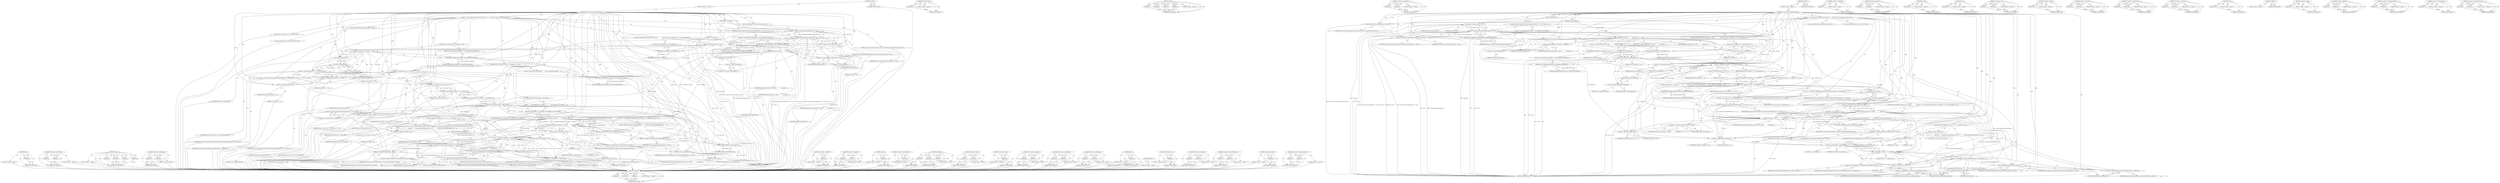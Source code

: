 digraph "&lt;operator&gt;.indirectIndexAccess" {
vulnerable_246 [label=<(METHOD,setEntries)>];
vulnerable_247 [label=<(PARAM,p1)>];
vulnerable_248 [label=<(PARAM,p2)>];
vulnerable_249 [label=<(PARAM,p3)>];
vulnerable_250 [label=<(BLOCK,&lt;empty&gt;,&lt;empty&gt;)>];
vulnerable_251 [label=<(METHOD_RETURN,ANY)>];
vulnerable_230 [label=<(METHOD,&lt;operator&gt;.new)>];
vulnerable_231 [label=<(PARAM,p1)>];
vulnerable_232 [label=<(BLOCK,&lt;empty&gt;,&lt;empty&gt;)>];
vulnerable_233 [label=<(METHOD_RETURN,ANY)>];
vulnerable_181 [label=<(METHOD,readAt)>];
vulnerable_182 [label=<(PARAM,p1)>];
vulnerable_183 [label=<(PARAM,p2)>];
vulnerable_184 [label=<(PARAM,p3)>];
vulnerable_185 [label=<(PARAM,p4)>];
vulnerable_186 [label=<(BLOCK,&lt;empty&gt;,&lt;empty&gt;)>];
vulnerable_187 [label=<(METHOD_RETURN,ANY)>];
vulnerable_206 [label=<(METHOD,&lt;operator&gt;.assignment)>];
vulnerable_207 [label=<(PARAM,p1)>];
vulnerable_208 [label=<(PARAM,p2)>];
vulnerable_209 [label=<(BLOCK,&lt;empty&gt;,&lt;empty&gt;)>];
vulnerable_210 [label=<(METHOD_RETURN,ANY)>];
vulnerable_6 [label=<(METHOD,&lt;global&gt;)<SUB>1</SUB>>];
vulnerable_7 [label=<(BLOCK,&lt;empty&gt;,&lt;empty&gt;)<SUB>1</SUB>>];
vulnerable_8 [label=<(METHOD,setCompositionTimeToSampleParams)<SUB>1</SUB>>];
vulnerable_9 [label=<(PARAM,off64_t data_offset)<SUB>2</SUB>>];
vulnerable_10 [label=<(PARAM,size_t data_size)<SUB>2</SUB>>];
vulnerable_11 [label=<(BLOCK,{
    ALOGI(&quot;There are reordered frames present...,{
    ALOGI(&quot;There are reordered frames present...)<SUB>2</SUB>>];
vulnerable_12 [label=<(ALOGI,ALOGI(&quot;There are reordered frames present.&quot;))<SUB>3</SUB>>];
vulnerable_13 [label=<(LITERAL,&quot;There are reordered frames present.&quot;,ALOGI(&quot;There are reordered frames present.&quot;))<SUB>3</SUB>>];
vulnerable_14 [label=<(CONTROL_STRUCTURE,IF,if (mCompositionTimeDeltaEntries != NULL || data_size &lt; 8))<SUB>5</SUB>>];
vulnerable_15 [label=<(&lt;operator&gt;.logicalOr,mCompositionTimeDeltaEntries != NULL || data_si...)<SUB>5</SUB>>];
vulnerable_16 [label=<(&lt;operator&gt;.notEquals,mCompositionTimeDeltaEntries != NULL)<SUB>5</SUB>>];
vulnerable_17 [label=<(IDENTIFIER,mCompositionTimeDeltaEntries,mCompositionTimeDeltaEntries != NULL)<SUB>5</SUB>>];
vulnerable_18 [label=<(IDENTIFIER,NULL,mCompositionTimeDeltaEntries != NULL)<SUB>5</SUB>>];
vulnerable_19 [label=<(&lt;operator&gt;.lessThan,data_size &lt; 8)<SUB>5</SUB>>];
vulnerable_20 [label=<(IDENTIFIER,data_size,data_size &lt; 8)<SUB>5</SUB>>];
vulnerable_21 [label=<(LITERAL,8,data_size &lt; 8)<SUB>5</SUB>>];
vulnerable_22 [label=<(BLOCK,{
 return ERROR_MALFORMED;
 },{
 return ERROR_MALFORMED;
 })<SUB>5</SUB>>];
vulnerable_23 [label=<(RETURN,return ERROR_MALFORMED;,return ERROR_MALFORMED;)<SUB>6</SUB>>];
vulnerable_24 [label=<(IDENTIFIER,ERROR_MALFORMED,return ERROR_MALFORMED;)<SUB>6</SUB>>];
vulnerable_25 [label="<(LOCAL,uint8_t[8] header: uint8_t[8])<SUB>9</SUB>>"];
vulnerable_26 [label=<(CONTROL_STRUCTURE,IF,if (mDataSource-&gt;readAt(
                data_offset, header, sizeof(header))
 &lt; (ssize_t)sizeof(header)))<SUB>10</SUB>>];
vulnerable_27 [label=<(&lt;operator&gt;.lessThan,mDataSource-&gt;readAt(
                data_offse...)<SUB>10</SUB>>];
vulnerable_28 [label=<(readAt,mDataSource-&gt;readAt(
                data_offse...)<SUB>10</SUB>>];
vulnerable_29 [label=<(&lt;operator&gt;.indirectFieldAccess,mDataSource-&gt;readAt)<SUB>10</SUB>>];
vulnerable_30 [label=<(IDENTIFIER,mDataSource,mDataSource-&gt;readAt(
                data_offse...)<SUB>10</SUB>>];
vulnerable_31 [label=<(FIELD_IDENTIFIER,readAt,readAt)<SUB>10</SUB>>];
vulnerable_32 [label=<(IDENTIFIER,data_offset,mDataSource-&gt;readAt(
                data_offse...)<SUB>11</SUB>>];
vulnerable_33 [label=<(IDENTIFIER,header,mDataSource-&gt;readAt(
                data_offse...)<SUB>11</SUB>>];
vulnerable_34 [label=<(&lt;operator&gt;.sizeOf,sizeof(header))<SUB>11</SUB>>];
vulnerable_35 [label=<(IDENTIFIER,header,sizeof(header))<SUB>11</SUB>>];
vulnerable_36 [label=<(&lt;operator&gt;.cast,(ssize_t)sizeof(header))<SUB>12</SUB>>];
vulnerable_37 [label=<(UNKNOWN,ssize_t,ssize_t)<SUB>12</SUB>>];
vulnerable_38 [label=<(&lt;operator&gt;.sizeOf,sizeof(header))<SUB>12</SUB>>];
vulnerable_39 [label=<(IDENTIFIER,header,sizeof(header))<SUB>12</SUB>>];
vulnerable_40 [label=<(BLOCK,{
 return ERROR_IO;
 },{
 return ERROR_IO;
 })<SUB>12</SUB>>];
vulnerable_41 [label=<(RETURN,return ERROR_IO;,return ERROR_IO;)<SUB>13</SUB>>];
vulnerable_42 [label=<(IDENTIFIER,ERROR_IO,return ERROR_IO;)<SUB>13</SUB>>];
vulnerable_43 [label=<(CONTROL_STRUCTURE,IF,if (U32_AT(header) != 0))<SUB>16</SUB>>];
vulnerable_44 [label=<(&lt;operator&gt;.notEquals,U32_AT(header) != 0)<SUB>16</SUB>>];
vulnerable_45 [label=<(U32_AT,U32_AT(header))<SUB>16</SUB>>];
vulnerable_46 [label=<(IDENTIFIER,header,U32_AT(header))<SUB>16</SUB>>];
vulnerable_47 [label=<(LITERAL,0,U32_AT(header) != 0)<SUB>16</SUB>>];
vulnerable_48 [label=<(BLOCK,{
 return ERROR_MALFORMED;
 },{
 return ERROR_MALFORMED;
 })<SUB>16</SUB>>];
vulnerable_49 [label=<(RETURN,return ERROR_MALFORMED;,return ERROR_MALFORMED;)<SUB>17</SUB>>];
vulnerable_50 [label=<(IDENTIFIER,ERROR_MALFORMED,return ERROR_MALFORMED;)<SUB>17</SUB>>];
vulnerable_51 [label="<(LOCAL,size_t numEntries: size_t)<SUB>20</SUB>>"];
vulnerable_52 [label=<(&lt;operator&gt;.assignment,numEntries = U32_AT(&amp;header[4]))<SUB>20</SUB>>];
vulnerable_53 [label=<(IDENTIFIER,numEntries,numEntries = U32_AT(&amp;header[4]))<SUB>20</SUB>>];
vulnerable_54 [label=<(U32_AT,U32_AT(&amp;header[4]))<SUB>20</SUB>>];
vulnerable_55 [label=<(&lt;operator&gt;.addressOf,&amp;header[4])<SUB>20</SUB>>];
vulnerable_56 [label=<(&lt;operator&gt;.indirectIndexAccess,header[4])<SUB>20</SUB>>];
vulnerable_57 [label=<(IDENTIFIER,header,U32_AT(&amp;header[4]))<SUB>20</SUB>>];
vulnerable_58 [label=<(LITERAL,4,U32_AT(&amp;header[4]))<SUB>20</SUB>>];
vulnerable_59 [label=<(CONTROL_STRUCTURE,IF,if (data_size != (numEntries + 1) * 8))<SUB>22</SUB>>];
vulnerable_60 [label=<(&lt;operator&gt;.notEquals,data_size != (numEntries + 1) * 8)<SUB>22</SUB>>];
vulnerable_61 [label=<(IDENTIFIER,data_size,data_size != (numEntries + 1) * 8)<SUB>22</SUB>>];
vulnerable_62 [label=<(&lt;operator&gt;.multiplication,(numEntries + 1) * 8)<SUB>22</SUB>>];
vulnerable_63 [label=<(&lt;operator&gt;.addition,numEntries + 1)<SUB>22</SUB>>];
vulnerable_64 [label=<(IDENTIFIER,numEntries,numEntries + 1)<SUB>22</SUB>>];
vulnerable_65 [label=<(LITERAL,1,numEntries + 1)<SUB>22</SUB>>];
vulnerable_66 [label=<(LITERAL,8,(numEntries + 1) * 8)<SUB>22</SUB>>];
vulnerable_67 [label=<(BLOCK,{
 return ERROR_MALFORMED;

     },{
 return ERROR_MALFORMED;

     })<SUB>22</SUB>>];
vulnerable_68 [label=<(RETURN,return ERROR_MALFORMED;,return ERROR_MALFORMED;)<SUB>23</SUB>>];
vulnerable_69 [label=<(IDENTIFIER,ERROR_MALFORMED,return ERROR_MALFORMED;)<SUB>23</SUB>>];
vulnerable_70 [label=<(&lt;operator&gt;.assignment,mNumCompositionTimeDeltaEntries = numEntries)<SUB>27</SUB>>];
vulnerable_71 [label=<(IDENTIFIER,mNumCompositionTimeDeltaEntries,mNumCompositionTimeDeltaEntries = numEntries)<SUB>27</SUB>>];
vulnerable_72 [label=<(IDENTIFIER,numEntries,mNumCompositionTimeDeltaEntries = numEntries)<SUB>27</SUB>>];
vulnerable_73 [label=<(&lt;operator&gt;.assignment,mCompositionTimeDeltaEntries = new uint32_t[2 *...)<SUB>28</SUB>>];
vulnerable_74 [label=<(IDENTIFIER,mCompositionTimeDeltaEntries,mCompositionTimeDeltaEntries = new uint32_t[2 *...)<SUB>28</SUB>>];
vulnerable_75 [label=<(&lt;operator&gt;.new,new uint32_t[2 * numEntries])<SUB>28</SUB>>];
vulnerable_76 [label=<(IDENTIFIER,uint32_t,new uint32_t[2 * numEntries])<SUB>28</SUB>>];
vulnerable_77 [label=<(CONTROL_STRUCTURE,IF,if (mDataSource-&gt;readAt(
                data_offset + 8, mCompositionTimeDeltaEntries, numEntries * 8)
 &lt; (ssize_t)numEntries * 8))<SUB>30</SUB>>];
vulnerable_78 [label=<(&lt;operator&gt;.lessThan,mDataSource-&gt;readAt(
                data_offse...)<SUB>30</SUB>>];
vulnerable_79 [label=<(readAt,mDataSource-&gt;readAt(
                data_offse...)<SUB>30</SUB>>];
vulnerable_80 [label=<(&lt;operator&gt;.indirectFieldAccess,mDataSource-&gt;readAt)<SUB>30</SUB>>];
vulnerable_81 [label=<(IDENTIFIER,mDataSource,mDataSource-&gt;readAt(
                data_offse...)<SUB>30</SUB>>];
vulnerable_82 [label=<(FIELD_IDENTIFIER,readAt,readAt)<SUB>30</SUB>>];
vulnerable_83 [label=<(&lt;operator&gt;.addition,data_offset + 8)<SUB>31</SUB>>];
vulnerable_84 [label=<(IDENTIFIER,data_offset,data_offset + 8)<SUB>31</SUB>>];
vulnerable_85 [label=<(LITERAL,8,data_offset + 8)<SUB>31</SUB>>];
vulnerable_86 [label=<(IDENTIFIER,mCompositionTimeDeltaEntries,mDataSource-&gt;readAt(
                data_offse...)<SUB>31</SUB>>];
vulnerable_87 [label=<(&lt;operator&gt;.multiplication,numEntries * 8)<SUB>31</SUB>>];
vulnerable_88 [label=<(IDENTIFIER,numEntries,numEntries * 8)<SUB>31</SUB>>];
vulnerable_89 [label=<(LITERAL,8,numEntries * 8)<SUB>31</SUB>>];
vulnerable_90 [label=<(&lt;operator&gt;.multiplication,(ssize_t)numEntries * 8)<SUB>32</SUB>>];
vulnerable_91 [label=<(&lt;operator&gt;.cast,(ssize_t)numEntries)<SUB>32</SUB>>];
vulnerable_92 [label=<(UNKNOWN,ssize_t,ssize_t)<SUB>32</SUB>>];
vulnerable_93 [label=<(IDENTIFIER,numEntries,(ssize_t)numEntries)<SUB>32</SUB>>];
vulnerable_94 [label=<(LITERAL,8,(ssize_t)numEntries * 8)<SUB>32</SUB>>];
vulnerable_95 [label=<(BLOCK,{
 delete[] mCompositionTimeDeltaEntries;
     ...,{
 delete[] mCompositionTimeDeltaEntries;
     ...)<SUB>32</SUB>>];
vulnerable_96 [label=<(&lt;operator&gt;.delete,delete[] mCompositionTimeDeltaEntries)<SUB>33</SUB>>];
vulnerable_97 [label=<(IDENTIFIER,mCompositionTimeDeltaEntries,delete[] mCompositionTimeDeltaEntries)<SUB>33</SUB>>];
vulnerable_98 [label=<(&lt;operator&gt;.assignment,mCompositionTimeDeltaEntries = NULL)<SUB>34</SUB>>];
vulnerable_99 [label=<(IDENTIFIER,mCompositionTimeDeltaEntries,mCompositionTimeDeltaEntries = NULL)<SUB>34</SUB>>];
vulnerable_100 [label=<(IDENTIFIER,NULL,mCompositionTimeDeltaEntries = NULL)<SUB>34</SUB>>];
vulnerable_101 [label=<(RETURN,return ERROR_IO;,return ERROR_IO;)<SUB>36</SUB>>];
vulnerable_102 [label=<(IDENTIFIER,ERROR_IO,return ERROR_IO;)<SUB>36</SUB>>];
vulnerable_103 [label=<(CONTROL_STRUCTURE,FOR,for (size_t i = 0;i &lt; 2 * numEntries;++i))<SUB>39</SUB>>];
vulnerable_104 [label=<(BLOCK,&lt;empty&gt;,&lt;empty&gt;)<SUB>39</SUB>>];
vulnerable_105 [label="<(LOCAL,size_t i: size_t)<SUB>39</SUB>>"];
vulnerable_106 [label=<(&lt;operator&gt;.assignment,i = 0)<SUB>39</SUB>>];
vulnerable_107 [label=<(IDENTIFIER,i,i = 0)<SUB>39</SUB>>];
vulnerable_108 [label=<(LITERAL,0,i = 0)<SUB>39</SUB>>];
vulnerable_109 [label=<(&lt;operator&gt;.lessThan,i &lt; 2 * numEntries)<SUB>39</SUB>>];
vulnerable_110 [label=<(IDENTIFIER,i,i &lt; 2 * numEntries)<SUB>39</SUB>>];
vulnerable_111 [label=<(&lt;operator&gt;.multiplication,2 * numEntries)<SUB>39</SUB>>];
vulnerable_112 [label=<(LITERAL,2,2 * numEntries)<SUB>39</SUB>>];
vulnerable_113 [label=<(IDENTIFIER,numEntries,2 * numEntries)<SUB>39</SUB>>];
vulnerable_114 [label=<(&lt;operator&gt;.preIncrement,++i)<SUB>39</SUB>>];
vulnerable_115 [label=<(IDENTIFIER,i,++i)<SUB>39</SUB>>];
vulnerable_116 [label=<(BLOCK,{
        mCompositionTimeDeltaEntries[i] = nto...,{
        mCompositionTimeDeltaEntries[i] = nto...)<SUB>39</SUB>>];
vulnerable_117 [label=<(&lt;operator&gt;.assignment,mCompositionTimeDeltaEntries[i] = ntohl(mCompos...)<SUB>40</SUB>>];
vulnerable_118 [label=<(&lt;operator&gt;.indirectIndexAccess,mCompositionTimeDeltaEntries[i])<SUB>40</SUB>>];
vulnerable_119 [label=<(IDENTIFIER,mCompositionTimeDeltaEntries,mCompositionTimeDeltaEntries[i] = ntohl(mCompos...)<SUB>40</SUB>>];
vulnerable_120 [label=<(IDENTIFIER,i,mCompositionTimeDeltaEntries[i] = ntohl(mCompos...)<SUB>40</SUB>>];
vulnerable_121 [label=<(ntohl,ntohl(mCompositionTimeDeltaEntries[i]))<SUB>40</SUB>>];
vulnerable_122 [label=<(&lt;operator&gt;.indirectIndexAccess,mCompositionTimeDeltaEntries[i])<SUB>40</SUB>>];
vulnerable_123 [label=<(IDENTIFIER,mCompositionTimeDeltaEntries,ntohl(mCompositionTimeDeltaEntries[i]))<SUB>40</SUB>>];
vulnerable_124 [label=<(IDENTIFIER,i,ntohl(mCompositionTimeDeltaEntries[i]))<SUB>40</SUB>>];
vulnerable_125 [label=<(setEntries,mCompositionDeltaLookup-&gt;setEntries(
          ...)<SUB>43</SUB>>];
vulnerable_126 [label=<(&lt;operator&gt;.indirectFieldAccess,mCompositionDeltaLookup-&gt;setEntries)<SUB>43</SUB>>];
vulnerable_127 [label=<(IDENTIFIER,mCompositionDeltaLookup,mCompositionDeltaLookup-&gt;setEntries(
          ...)<SUB>43</SUB>>];
vulnerable_128 [label=<(FIELD_IDENTIFIER,setEntries,setEntries)<SUB>43</SUB>>];
vulnerable_129 [label=<(IDENTIFIER,mCompositionTimeDeltaEntries,mCompositionDeltaLookup-&gt;setEntries(
          ...)<SUB>44</SUB>>];
vulnerable_130 [label=<(IDENTIFIER,mNumCompositionTimeDeltaEntries,mCompositionDeltaLookup-&gt;setEntries(
          ...)<SUB>44</SUB>>];
vulnerable_131 [label=<(RETURN,return OK;,return OK;)<SUB>46</SUB>>];
vulnerable_132 [label=<(IDENTIFIER,OK,return OK;)<SUB>46</SUB>>];
vulnerable_133 [label=<(METHOD_RETURN,status_t)<SUB>1</SUB>>];
vulnerable_135 [label=<(METHOD_RETURN,ANY)<SUB>1</SUB>>];
vulnerable_211 [label=<(METHOD,&lt;operator&gt;.addressOf)>];
vulnerable_212 [label=<(PARAM,p1)>];
vulnerable_213 [label=<(BLOCK,&lt;empty&gt;,&lt;empty&gt;)>];
vulnerable_214 [label=<(METHOD_RETURN,ANY)>];
vulnerable_166 [label=<(METHOD,&lt;operator&gt;.logicalOr)>];
vulnerable_167 [label=<(PARAM,p1)>];
vulnerable_168 [label=<(PARAM,p2)>];
vulnerable_169 [label=<(BLOCK,&lt;empty&gt;,&lt;empty&gt;)>];
vulnerable_170 [label=<(METHOD_RETURN,ANY)>];
vulnerable_202 [label=<(METHOD,U32_AT)>];
vulnerable_203 [label=<(PARAM,p1)>];
vulnerable_204 [label=<(BLOCK,&lt;empty&gt;,&lt;empty&gt;)>];
vulnerable_205 [label=<(METHOD_RETURN,ANY)>];
vulnerable_242 [label=<(METHOD,ntohl)>];
vulnerable_243 [label=<(PARAM,p1)>];
vulnerable_244 [label=<(BLOCK,&lt;empty&gt;,&lt;empty&gt;)>];
vulnerable_245 [label=<(METHOD_RETURN,ANY)>];
vulnerable_197 [label=<(METHOD,&lt;operator&gt;.cast)>];
vulnerable_198 [label=<(PARAM,p1)>];
vulnerable_199 [label=<(PARAM,p2)>];
vulnerable_200 [label=<(BLOCK,&lt;empty&gt;,&lt;empty&gt;)>];
vulnerable_201 [label=<(METHOD_RETURN,ANY)>];
vulnerable_193 [label=<(METHOD,&lt;operator&gt;.sizeOf)>];
vulnerable_194 [label=<(PARAM,p1)>];
vulnerable_195 [label=<(BLOCK,&lt;empty&gt;,&lt;empty&gt;)>];
vulnerable_196 [label=<(METHOD_RETURN,ANY)>];
vulnerable_176 [label=<(METHOD,&lt;operator&gt;.lessThan)>];
vulnerable_177 [label=<(PARAM,p1)>];
vulnerable_178 [label=<(PARAM,p2)>];
vulnerable_179 [label=<(BLOCK,&lt;empty&gt;,&lt;empty&gt;)>];
vulnerable_180 [label=<(METHOD_RETURN,ANY)>];
vulnerable_220 [label=<(METHOD,&lt;operator&gt;.multiplication)>];
vulnerable_221 [label=<(PARAM,p1)>];
vulnerable_222 [label=<(PARAM,p2)>];
vulnerable_223 [label=<(BLOCK,&lt;empty&gt;,&lt;empty&gt;)>];
vulnerable_224 [label=<(METHOD_RETURN,ANY)>];
vulnerable_171 [label=<(METHOD,&lt;operator&gt;.notEquals)>];
vulnerable_172 [label=<(PARAM,p1)>];
vulnerable_173 [label=<(PARAM,p2)>];
vulnerable_174 [label=<(BLOCK,&lt;empty&gt;,&lt;empty&gt;)>];
vulnerable_175 [label=<(METHOD_RETURN,ANY)>];
vulnerable_162 [label=<(METHOD,ALOGI)>];
vulnerable_163 [label=<(PARAM,p1)>];
vulnerable_164 [label=<(BLOCK,&lt;empty&gt;,&lt;empty&gt;)>];
vulnerable_165 [label=<(METHOD_RETURN,ANY)>];
vulnerable_156 [label=<(METHOD,&lt;global&gt;)<SUB>1</SUB>>];
vulnerable_157 [label=<(BLOCK,&lt;empty&gt;,&lt;empty&gt;)>];
vulnerable_158 [label=<(METHOD_RETURN,ANY)>];
vulnerable_234 [label=<(METHOD,&lt;operator&gt;.delete)>];
vulnerable_235 [label=<(PARAM,p1)>];
vulnerable_236 [label=<(BLOCK,&lt;empty&gt;,&lt;empty&gt;)>];
vulnerable_237 [label=<(METHOD_RETURN,ANY)>];
vulnerable_225 [label=<(METHOD,&lt;operator&gt;.addition)>];
vulnerable_226 [label=<(PARAM,p1)>];
vulnerable_227 [label=<(PARAM,p2)>];
vulnerable_228 [label=<(BLOCK,&lt;empty&gt;,&lt;empty&gt;)>];
vulnerable_229 [label=<(METHOD_RETURN,ANY)>];
vulnerable_188 [label=<(METHOD,&lt;operator&gt;.indirectFieldAccess)>];
vulnerable_189 [label=<(PARAM,p1)>];
vulnerable_190 [label=<(PARAM,p2)>];
vulnerable_191 [label=<(BLOCK,&lt;empty&gt;,&lt;empty&gt;)>];
vulnerable_192 [label=<(METHOD_RETURN,ANY)>];
vulnerable_238 [label=<(METHOD,&lt;operator&gt;.preIncrement)>];
vulnerable_239 [label=<(PARAM,p1)>];
vulnerable_240 [label=<(BLOCK,&lt;empty&gt;,&lt;empty&gt;)>];
vulnerable_241 [label=<(METHOD_RETURN,ANY)>];
vulnerable_215 [label=<(METHOD,&lt;operator&gt;.indirectIndexAccess)>];
vulnerable_216 [label=<(PARAM,p1)>];
vulnerable_217 [label=<(PARAM,p2)>];
vulnerable_218 [label=<(BLOCK,&lt;empty&gt;,&lt;empty&gt;)>];
vulnerable_219 [label=<(METHOD_RETURN,ANY)>];
fixed_265 [label=<(METHOD,ntohl)>];
fixed_266 [label=<(PARAM,p1)>];
fixed_267 [label=<(BLOCK,&lt;empty&gt;,&lt;empty&gt;)>];
fixed_268 [label=<(METHOD_RETURN,ANY)>];
fixed_248 [label=<(METHOD,&lt;operator&gt;.greaterThan)>];
fixed_249 [label=<(PARAM,p1)>];
fixed_250 [label=<(PARAM,p2)>];
fixed_251 [label=<(BLOCK,&lt;empty&gt;,&lt;empty&gt;)>];
fixed_252 [label=<(METHOD_RETURN,ANY)>];
fixed_199 [label=<(METHOD,readAt)>];
fixed_200 [label=<(PARAM,p1)>];
fixed_201 [label=<(PARAM,p2)>];
fixed_202 [label=<(PARAM,p3)>];
fixed_203 [label=<(PARAM,p4)>];
fixed_204 [label=<(BLOCK,&lt;empty&gt;,&lt;empty&gt;)>];
fixed_205 [label=<(METHOD_RETURN,ANY)>];
fixed_224 [label=<(METHOD,&lt;operator&gt;.assignment)>];
fixed_225 [label=<(PARAM,p1)>];
fixed_226 [label=<(PARAM,p2)>];
fixed_227 [label=<(BLOCK,&lt;empty&gt;,&lt;empty&gt;)>];
fixed_228 [label=<(METHOD_RETURN,ANY)>];
fixed_6 [label=<(METHOD,&lt;global&gt;)<SUB>1</SUB>>];
fixed_7 [label=<(BLOCK,&lt;empty&gt;,&lt;empty&gt;)<SUB>1</SUB>>];
fixed_8 [label=<(METHOD,setCompositionTimeToSampleParams)<SUB>1</SUB>>];
fixed_9 [label=<(PARAM,off64_t data_offset)<SUB>2</SUB>>];
fixed_10 [label=<(PARAM,size_t data_size)<SUB>2</SUB>>];
fixed_11 [label=<(BLOCK,{
    ALOGI(&quot;There are reordered frames present...,{
    ALOGI(&quot;There are reordered frames present...)<SUB>2</SUB>>];
fixed_12 [label=<(ALOGI,ALOGI(&quot;There are reordered frames present.&quot;))<SUB>3</SUB>>];
fixed_13 [label=<(LITERAL,&quot;There are reordered frames present.&quot;,ALOGI(&quot;There are reordered frames present.&quot;))<SUB>3</SUB>>];
fixed_14 [label=<(CONTROL_STRUCTURE,IF,if (mCompositionTimeDeltaEntries != NULL || data_size &lt; 8))<SUB>5</SUB>>];
fixed_15 [label=<(&lt;operator&gt;.logicalOr,mCompositionTimeDeltaEntries != NULL || data_si...)<SUB>5</SUB>>];
fixed_16 [label=<(&lt;operator&gt;.notEquals,mCompositionTimeDeltaEntries != NULL)<SUB>5</SUB>>];
fixed_17 [label=<(IDENTIFIER,mCompositionTimeDeltaEntries,mCompositionTimeDeltaEntries != NULL)<SUB>5</SUB>>];
fixed_18 [label=<(IDENTIFIER,NULL,mCompositionTimeDeltaEntries != NULL)<SUB>5</SUB>>];
fixed_19 [label=<(&lt;operator&gt;.lessThan,data_size &lt; 8)<SUB>5</SUB>>];
fixed_20 [label=<(IDENTIFIER,data_size,data_size &lt; 8)<SUB>5</SUB>>];
fixed_21 [label=<(LITERAL,8,data_size &lt; 8)<SUB>5</SUB>>];
fixed_22 [label=<(BLOCK,{
 return ERROR_MALFORMED;
 },{
 return ERROR_MALFORMED;
 })<SUB>5</SUB>>];
fixed_23 [label=<(RETURN,return ERROR_MALFORMED;,return ERROR_MALFORMED;)<SUB>6</SUB>>];
fixed_24 [label=<(IDENTIFIER,ERROR_MALFORMED,return ERROR_MALFORMED;)<SUB>6</SUB>>];
fixed_25 [label="<(LOCAL,uint8_t[8] header: uint8_t[8])<SUB>9</SUB>>"];
fixed_26 [label=<(CONTROL_STRUCTURE,IF,if (mDataSource-&gt;readAt(
                data_offset, header, sizeof(header))
 &lt; (ssize_t)sizeof(header)))<SUB>10</SUB>>];
fixed_27 [label=<(&lt;operator&gt;.lessThan,mDataSource-&gt;readAt(
                data_offse...)<SUB>10</SUB>>];
fixed_28 [label=<(readAt,mDataSource-&gt;readAt(
                data_offse...)<SUB>10</SUB>>];
fixed_29 [label=<(&lt;operator&gt;.indirectFieldAccess,mDataSource-&gt;readAt)<SUB>10</SUB>>];
fixed_30 [label=<(IDENTIFIER,mDataSource,mDataSource-&gt;readAt(
                data_offse...)<SUB>10</SUB>>];
fixed_31 [label=<(FIELD_IDENTIFIER,readAt,readAt)<SUB>10</SUB>>];
fixed_32 [label=<(IDENTIFIER,data_offset,mDataSource-&gt;readAt(
                data_offse...)<SUB>11</SUB>>];
fixed_33 [label=<(IDENTIFIER,header,mDataSource-&gt;readAt(
                data_offse...)<SUB>11</SUB>>];
fixed_34 [label=<(&lt;operator&gt;.sizeOf,sizeof(header))<SUB>11</SUB>>];
fixed_35 [label=<(IDENTIFIER,header,sizeof(header))<SUB>11</SUB>>];
fixed_36 [label=<(&lt;operator&gt;.cast,(ssize_t)sizeof(header))<SUB>12</SUB>>];
fixed_37 [label=<(UNKNOWN,ssize_t,ssize_t)<SUB>12</SUB>>];
fixed_38 [label=<(&lt;operator&gt;.sizeOf,sizeof(header))<SUB>12</SUB>>];
fixed_39 [label=<(IDENTIFIER,header,sizeof(header))<SUB>12</SUB>>];
fixed_40 [label=<(BLOCK,{
 return ERROR_IO;
 },{
 return ERROR_IO;
 })<SUB>12</SUB>>];
fixed_41 [label=<(RETURN,return ERROR_IO;,return ERROR_IO;)<SUB>13</SUB>>];
fixed_42 [label=<(IDENTIFIER,ERROR_IO,return ERROR_IO;)<SUB>13</SUB>>];
fixed_43 [label=<(CONTROL_STRUCTURE,IF,if (U32_AT(header) != 0))<SUB>16</SUB>>];
fixed_44 [label=<(&lt;operator&gt;.notEquals,U32_AT(header) != 0)<SUB>16</SUB>>];
fixed_45 [label=<(U32_AT,U32_AT(header))<SUB>16</SUB>>];
fixed_46 [label=<(IDENTIFIER,header,U32_AT(header))<SUB>16</SUB>>];
fixed_47 [label=<(LITERAL,0,U32_AT(header) != 0)<SUB>16</SUB>>];
fixed_48 [label=<(BLOCK,{
 return ERROR_MALFORMED;
 },{
 return ERROR_MALFORMED;
 })<SUB>16</SUB>>];
fixed_49 [label=<(RETURN,return ERROR_MALFORMED;,return ERROR_MALFORMED;)<SUB>17</SUB>>];
fixed_50 [label=<(IDENTIFIER,ERROR_MALFORMED,return ERROR_MALFORMED;)<SUB>17</SUB>>];
fixed_51 [label="<(LOCAL,size_t numEntries: size_t)<SUB>20</SUB>>"];
fixed_52 [label=<(&lt;operator&gt;.assignment,numEntries = U32_AT(&amp;header[4]))<SUB>20</SUB>>];
fixed_53 [label=<(IDENTIFIER,numEntries,numEntries = U32_AT(&amp;header[4]))<SUB>20</SUB>>];
fixed_54 [label=<(U32_AT,U32_AT(&amp;header[4]))<SUB>20</SUB>>];
fixed_55 [label=<(&lt;operator&gt;.addressOf,&amp;header[4])<SUB>20</SUB>>];
fixed_56 [label=<(&lt;operator&gt;.indirectIndexAccess,header[4])<SUB>20</SUB>>];
fixed_57 [label=<(IDENTIFIER,header,U32_AT(&amp;header[4]))<SUB>20</SUB>>];
fixed_58 [label=<(LITERAL,4,U32_AT(&amp;header[4]))<SUB>20</SUB>>];
fixed_59 [label=<(CONTROL_STRUCTURE,IF,if (data_size != (numEntries + 1) * 8))<SUB>22</SUB>>];
fixed_60 [label=<(&lt;operator&gt;.notEquals,data_size != (numEntries + 1) * 8)<SUB>22</SUB>>];
fixed_61 [label=<(IDENTIFIER,data_size,data_size != (numEntries + 1) * 8)<SUB>22</SUB>>];
fixed_62 [label=<(&lt;operator&gt;.multiplication,(numEntries + 1) * 8)<SUB>22</SUB>>];
fixed_63 [label=<(&lt;operator&gt;.addition,numEntries + 1)<SUB>22</SUB>>];
fixed_64 [label=<(IDENTIFIER,numEntries,numEntries + 1)<SUB>22</SUB>>];
fixed_65 [label=<(LITERAL,1,numEntries + 1)<SUB>22</SUB>>];
fixed_66 [label=<(LITERAL,8,(numEntries + 1) * 8)<SUB>22</SUB>>];
fixed_67 [label=<(BLOCK,{
 return ERROR_MALFORMED;

     },{
 return ERROR_MALFORMED;

     })<SUB>22</SUB>>];
fixed_68 [label=<(RETURN,return ERROR_MALFORMED;,return ERROR_MALFORMED;)<SUB>23</SUB>>];
fixed_69 [label=<(IDENTIFIER,ERROR_MALFORMED,return ERROR_MALFORMED;)<SUB>23</SUB>>];
fixed_70 [label=<(&lt;operator&gt;.assignment,mNumCompositionTimeDeltaEntries = numEntries)<SUB>27</SUB>>];
fixed_71 [label=<(IDENTIFIER,mNumCompositionTimeDeltaEntries,mNumCompositionTimeDeltaEntries = numEntries)<SUB>27</SUB>>];
fixed_72 [label=<(IDENTIFIER,numEntries,mNumCompositionTimeDeltaEntries = numEntries)<SUB>27</SUB>>];
fixed_73 [label="<(LOCAL,uint64_t allocSize: uint64_t)<SUB>28</SUB>>"];
fixed_74 [label=<(&lt;operator&gt;.assignment,allocSize = numEntries * 2 * sizeof(uint32_t))<SUB>28</SUB>>];
fixed_75 [label=<(IDENTIFIER,allocSize,allocSize = numEntries * 2 * sizeof(uint32_t))<SUB>28</SUB>>];
fixed_76 [label=<(&lt;operator&gt;.multiplication,numEntries * 2 * sizeof(uint32_t))<SUB>28</SUB>>];
fixed_77 [label=<(&lt;operator&gt;.multiplication,numEntries * 2)<SUB>28</SUB>>];
fixed_78 [label=<(IDENTIFIER,numEntries,numEntries * 2)<SUB>28</SUB>>];
fixed_79 [label=<(LITERAL,2,numEntries * 2)<SUB>28</SUB>>];
fixed_80 [label=<(&lt;operator&gt;.sizeOf,sizeof(uint32_t))<SUB>28</SUB>>];
fixed_81 [label=<(IDENTIFIER,uint32_t,sizeof(uint32_t))<SUB>28</SUB>>];
fixed_82 [label=<(CONTROL_STRUCTURE,IF,if (allocSize &gt; SIZE_MAX))<SUB>29</SUB>>];
fixed_83 [label=<(&lt;operator&gt;.greaterThan,allocSize &gt; SIZE_MAX)<SUB>29</SUB>>];
fixed_84 [label=<(IDENTIFIER,allocSize,allocSize &gt; SIZE_MAX)<SUB>29</SUB>>];
fixed_85 [label=<(IDENTIFIER,SIZE_MAX,allocSize &gt; SIZE_MAX)<SUB>29</SUB>>];
fixed_86 [label=<(BLOCK,{
        return ERROR_OUT_OF_RANGE;
    },{
        return ERROR_OUT_OF_RANGE;
    })<SUB>29</SUB>>];
fixed_87 [label=<(RETURN,return ERROR_OUT_OF_RANGE;,return ERROR_OUT_OF_RANGE;)<SUB>30</SUB>>];
fixed_88 [label=<(IDENTIFIER,ERROR_OUT_OF_RANGE,return ERROR_OUT_OF_RANGE;)<SUB>30</SUB>>];
fixed_89 [label=<(&lt;operator&gt;.assignment,mCompositionTimeDeltaEntries = new uint32_t[2 *...)<SUB>33</SUB>>];
fixed_90 [label=<(IDENTIFIER,mCompositionTimeDeltaEntries,mCompositionTimeDeltaEntries = new uint32_t[2 *...)<SUB>33</SUB>>];
fixed_91 [label=<(&lt;operator&gt;.new,new uint32_t[2 * numEntries])<SUB>33</SUB>>];
fixed_92 [label=<(IDENTIFIER,uint32_t,new uint32_t[2 * numEntries])<SUB>33</SUB>>];
fixed_93 [label=<(CONTROL_STRUCTURE,IF,if (mDataSource-&gt;readAt(
                data_offset + 8, mCompositionTimeDeltaEntries, numEntries * 8)
 &lt; (ssize_t)numEntries * 8))<SUB>35</SUB>>];
fixed_94 [label=<(&lt;operator&gt;.lessThan,mDataSource-&gt;readAt(
                data_offse...)<SUB>35</SUB>>];
fixed_95 [label=<(readAt,mDataSource-&gt;readAt(
                data_offse...)<SUB>35</SUB>>];
fixed_96 [label=<(&lt;operator&gt;.indirectFieldAccess,mDataSource-&gt;readAt)<SUB>35</SUB>>];
fixed_97 [label=<(IDENTIFIER,mDataSource,mDataSource-&gt;readAt(
                data_offse...)<SUB>35</SUB>>];
fixed_98 [label=<(FIELD_IDENTIFIER,readAt,readAt)<SUB>35</SUB>>];
fixed_99 [label=<(&lt;operator&gt;.addition,data_offset + 8)<SUB>36</SUB>>];
fixed_100 [label=<(IDENTIFIER,data_offset,data_offset + 8)<SUB>36</SUB>>];
fixed_101 [label=<(LITERAL,8,data_offset + 8)<SUB>36</SUB>>];
fixed_102 [label=<(IDENTIFIER,mCompositionTimeDeltaEntries,mDataSource-&gt;readAt(
                data_offse...)<SUB>36</SUB>>];
fixed_103 [label=<(&lt;operator&gt;.multiplication,numEntries * 8)<SUB>36</SUB>>];
fixed_104 [label=<(IDENTIFIER,numEntries,numEntries * 8)<SUB>36</SUB>>];
fixed_105 [label=<(LITERAL,8,numEntries * 8)<SUB>36</SUB>>];
fixed_106 [label=<(&lt;operator&gt;.multiplication,(ssize_t)numEntries * 8)<SUB>37</SUB>>];
fixed_107 [label=<(&lt;operator&gt;.cast,(ssize_t)numEntries)<SUB>37</SUB>>];
fixed_108 [label=<(UNKNOWN,ssize_t,ssize_t)<SUB>37</SUB>>];
fixed_109 [label=<(IDENTIFIER,numEntries,(ssize_t)numEntries)<SUB>37</SUB>>];
fixed_110 [label=<(LITERAL,8,(ssize_t)numEntries * 8)<SUB>37</SUB>>];
fixed_111 [label=<(BLOCK,{
 delete[] mCompositionTimeDeltaEntries;
     ...,{
 delete[] mCompositionTimeDeltaEntries;
     ...)<SUB>37</SUB>>];
fixed_112 [label=<(&lt;operator&gt;.delete,delete[] mCompositionTimeDeltaEntries)<SUB>38</SUB>>];
fixed_113 [label=<(IDENTIFIER,mCompositionTimeDeltaEntries,delete[] mCompositionTimeDeltaEntries)<SUB>38</SUB>>];
fixed_114 [label=<(&lt;operator&gt;.assignment,mCompositionTimeDeltaEntries = NULL)<SUB>39</SUB>>];
fixed_115 [label=<(IDENTIFIER,mCompositionTimeDeltaEntries,mCompositionTimeDeltaEntries = NULL)<SUB>39</SUB>>];
fixed_116 [label=<(IDENTIFIER,NULL,mCompositionTimeDeltaEntries = NULL)<SUB>39</SUB>>];
fixed_117 [label=<(RETURN,return ERROR_IO;,return ERROR_IO;)<SUB>41</SUB>>];
fixed_118 [label=<(IDENTIFIER,ERROR_IO,return ERROR_IO;)<SUB>41</SUB>>];
fixed_119 [label=<(CONTROL_STRUCTURE,FOR,for (size_t i = 0;i &lt; 2 * numEntries;++i))<SUB>44</SUB>>];
fixed_120 [label=<(BLOCK,&lt;empty&gt;,&lt;empty&gt;)<SUB>44</SUB>>];
fixed_121 [label="<(LOCAL,size_t i: size_t)<SUB>44</SUB>>"];
fixed_122 [label=<(&lt;operator&gt;.assignment,i = 0)<SUB>44</SUB>>];
fixed_123 [label=<(IDENTIFIER,i,i = 0)<SUB>44</SUB>>];
fixed_124 [label=<(LITERAL,0,i = 0)<SUB>44</SUB>>];
fixed_125 [label=<(&lt;operator&gt;.lessThan,i &lt; 2 * numEntries)<SUB>44</SUB>>];
fixed_126 [label=<(IDENTIFIER,i,i &lt; 2 * numEntries)<SUB>44</SUB>>];
fixed_127 [label=<(&lt;operator&gt;.multiplication,2 * numEntries)<SUB>44</SUB>>];
fixed_128 [label=<(LITERAL,2,2 * numEntries)<SUB>44</SUB>>];
fixed_129 [label=<(IDENTIFIER,numEntries,2 * numEntries)<SUB>44</SUB>>];
fixed_130 [label=<(&lt;operator&gt;.preIncrement,++i)<SUB>44</SUB>>];
fixed_131 [label=<(IDENTIFIER,i,++i)<SUB>44</SUB>>];
fixed_132 [label=<(BLOCK,{
        mCompositionTimeDeltaEntries[i] = nto...,{
        mCompositionTimeDeltaEntries[i] = nto...)<SUB>44</SUB>>];
fixed_133 [label=<(&lt;operator&gt;.assignment,mCompositionTimeDeltaEntries[i] = ntohl(mCompos...)<SUB>45</SUB>>];
fixed_134 [label=<(&lt;operator&gt;.indirectIndexAccess,mCompositionTimeDeltaEntries[i])<SUB>45</SUB>>];
fixed_135 [label=<(IDENTIFIER,mCompositionTimeDeltaEntries,mCompositionTimeDeltaEntries[i] = ntohl(mCompos...)<SUB>45</SUB>>];
fixed_136 [label=<(IDENTIFIER,i,mCompositionTimeDeltaEntries[i] = ntohl(mCompos...)<SUB>45</SUB>>];
fixed_137 [label=<(ntohl,ntohl(mCompositionTimeDeltaEntries[i]))<SUB>45</SUB>>];
fixed_138 [label=<(&lt;operator&gt;.indirectIndexAccess,mCompositionTimeDeltaEntries[i])<SUB>45</SUB>>];
fixed_139 [label=<(IDENTIFIER,mCompositionTimeDeltaEntries,ntohl(mCompositionTimeDeltaEntries[i]))<SUB>45</SUB>>];
fixed_140 [label=<(IDENTIFIER,i,ntohl(mCompositionTimeDeltaEntries[i]))<SUB>45</SUB>>];
fixed_141 [label=<(setEntries,mCompositionDeltaLookup-&gt;setEntries(
          ...)<SUB>48</SUB>>];
fixed_142 [label=<(&lt;operator&gt;.indirectFieldAccess,mCompositionDeltaLookup-&gt;setEntries)<SUB>48</SUB>>];
fixed_143 [label=<(IDENTIFIER,mCompositionDeltaLookup,mCompositionDeltaLookup-&gt;setEntries(
          ...)<SUB>48</SUB>>];
fixed_144 [label=<(FIELD_IDENTIFIER,setEntries,setEntries)<SUB>48</SUB>>];
fixed_145 [label=<(IDENTIFIER,mCompositionTimeDeltaEntries,mCompositionDeltaLookup-&gt;setEntries(
          ...)<SUB>49</SUB>>];
fixed_146 [label=<(IDENTIFIER,mNumCompositionTimeDeltaEntries,mCompositionDeltaLookup-&gt;setEntries(
          ...)<SUB>49</SUB>>];
fixed_147 [label=<(RETURN,return OK;,return OK;)<SUB>51</SUB>>];
fixed_148 [label=<(IDENTIFIER,OK,return OK;)<SUB>51</SUB>>];
fixed_149 [label=<(METHOD_RETURN,status_t)<SUB>1</SUB>>];
fixed_151 [label=<(METHOD_RETURN,ANY)<SUB>1</SUB>>];
fixed_229 [label=<(METHOD,&lt;operator&gt;.addressOf)>];
fixed_230 [label=<(PARAM,p1)>];
fixed_231 [label=<(BLOCK,&lt;empty&gt;,&lt;empty&gt;)>];
fixed_232 [label=<(METHOD_RETURN,ANY)>];
fixed_184 [label=<(METHOD,&lt;operator&gt;.logicalOr)>];
fixed_185 [label=<(PARAM,p1)>];
fixed_186 [label=<(PARAM,p2)>];
fixed_187 [label=<(BLOCK,&lt;empty&gt;,&lt;empty&gt;)>];
fixed_188 [label=<(METHOD_RETURN,ANY)>];
fixed_220 [label=<(METHOD,U32_AT)>];
fixed_221 [label=<(PARAM,p1)>];
fixed_222 [label=<(BLOCK,&lt;empty&gt;,&lt;empty&gt;)>];
fixed_223 [label=<(METHOD_RETURN,ANY)>];
fixed_261 [label=<(METHOD,&lt;operator&gt;.preIncrement)>];
fixed_262 [label=<(PARAM,p1)>];
fixed_263 [label=<(BLOCK,&lt;empty&gt;,&lt;empty&gt;)>];
fixed_264 [label=<(METHOD_RETURN,ANY)>];
fixed_269 [label=<(METHOD,setEntries)>];
fixed_270 [label=<(PARAM,p1)>];
fixed_271 [label=<(PARAM,p2)>];
fixed_272 [label=<(PARAM,p3)>];
fixed_273 [label=<(BLOCK,&lt;empty&gt;,&lt;empty&gt;)>];
fixed_274 [label=<(METHOD_RETURN,ANY)>];
fixed_215 [label=<(METHOD,&lt;operator&gt;.cast)>];
fixed_216 [label=<(PARAM,p1)>];
fixed_217 [label=<(PARAM,p2)>];
fixed_218 [label=<(BLOCK,&lt;empty&gt;,&lt;empty&gt;)>];
fixed_219 [label=<(METHOD_RETURN,ANY)>];
fixed_211 [label=<(METHOD,&lt;operator&gt;.sizeOf)>];
fixed_212 [label=<(PARAM,p1)>];
fixed_213 [label=<(BLOCK,&lt;empty&gt;,&lt;empty&gt;)>];
fixed_214 [label=<(METHOD_RETURN,ANY)>];
fixed_194 [label=<(METHOD,&lt;operator&gt;.lessThan)>];
fixed_195 [label=<(PARAM,p1)>];
fixed_196 [label=<(PARAM,p2)>];
fixed_197 [label=<(BLOCK,&lt;empty&gt;,&lt;empty&gt;)>];
fixed_198 [label=<(METHOD_RETURN,ANY)>];
fixed_238 [label=<(METHOD,&lt;operator&gt;.multiplication)>];
fixed_239 [label=<(PARAM,p1)>];
fixed_240 [label=<(PARAM,p2)>];
fixed_241 [label=<(BLOCK,&lt;empty&gt;,&lt;empty&gt;)>];
fixed_242 [label=<(METHOD_RETURN,ANY)>];
fixed_189 [label=<(METHOD,&lt;operator&gt;.notEquals)>];
fixed_190 [label=<(PARAM,p1)>];
fixed_191 [label=<(PARAM,p2)>];
fixed_192 [label=<(BLOCK,&lt;empty&gt;,&lt;empty&gt;)>];
fixed_193 [label=<(METHOD_RETURN,ANY)>];
fixed_180 [label=<(METHOD,ALOGI)>];
fixed_181 [label=<(PARAM,p1)>];
fixed_182 [label=<(BLOCK,&lt;empty&gt;,&lt;empty&gt;)>];
fixed_183 [label=<(METHOD_RETURN,ANY)>];
fixed_174 [label=<(METHOD,&lt;global&gt;)<SUB>1</SUB>>];
fixed_175 [label=<(BLOCK,&lt;empty&gt;,&lt;empty&gt;)>];
fixed_176 [label=<(METHOD_RETURN,ANY)>];
fixed_253 [label=<(METHOD,&lt;operator&gt;.new)>];
fixed_254 [label=<(PARAM,p1)>];
fixed_255 [label=<(BLOCK,&lt;empty&gt;,&lt;empty&gt;)>];
fixed_256 [label=<(METHOD_RETURN,ANY)>];
fixed_243 [label=<(METHOD,&lt;operator&gt;.addition)>];
fixed_244 [label=<(PARAM,p1)>];
fixed_245 [label=<(PARAM,p2)>];
fixed_246 [label=<(BLOCK,&lt;empty&gt;,&lt;empty&gt;)>];
fixed_247 [label=<(METHOD_RETURN,ANY)>];
fixed_206 [label=<(METHOD,&lt;operator&gt;.indirectFieldAccess)>];
fixed_207 [label=<(PARAM,p1)>];
fixed_208 [label=<(PARAM,p2)>];
fixed_209 [label=<(BLOCK,&lt;empty&gt;,&lt;empty&gt;)>];
fixed_210 [label=<(METHOD_RETURN,ANY)>];
fixed_257 [label=<(METHOD,&lt;operator&gt;.delete)>];
fixed_258 [label=<(PARAM,p1)>];
fixed_259 [label=<(BLOCK,&lt;empty&gt;,&lt;empty&gt;)>];
fixed_260 [label=<(METHOD_RETURN,ANY)>];
fixed_233 [label=<(METHOD,&lt;operator&gt;.indirectIndexAccess)>];
fixed_234 [label=<(PARAM,p1)>];
fixed_235 [label=<(PARAM,p2)>];
fixed_236 [label=<(BLOCK,&lt;empty&gt;,&lt;empty&gt;)>];
fixed_237 [label=<(METHOD_RETURN,ANY)>];
vulnerable_246 -> vulnerable_247  [key=0, label="AST: "];
vulnerable_246 -> vulnerable_247  [key=1, label="DDG: "];
vulnerable_246 -> vulnerable_250  [key=0, label="AST: "];
vulnerable_246 -> vulnerable_248  [key=0, label="AST: "];
vulnerable_246 -> vulnerable_248  [key=1, label="DDG: "];
vulnerable_246 -> vulnerable_251  [key=0, label="AST: "];
vulnerable_246 -> vulnerable_251  [key=1, label="CFG: "];
vulnerable_246 -> vulnerable_249  [key=0, label="AST: "];
vulnerable_246 -> vulnerable_249  [key=1, label="DDG: "];
vulnerable_247 -> vulnerable_251  [key=0, label="DDG: p1"];
vulnerable_248 -> vulnerable_251  [key=0, label="DDG: p2"];
vulnerable_249 -> vulnerable_251  [key=0, label="DDG: p3"];
vulnerable_230 -> vulnerable_231  [key=0, label="AST: "];
vulnerable_230 -> vulnerable_231  [key=1, label="DDG: "];
vulnerable_230 -> vulnerable_232  [key=0, label="AST: "];
vulnerable_230 -> vulnerable_233  [key=0, label="AST: "];
vulnerable_230 -> vulnerable_233  [key=1, label="CFG: "];
vulnerable_231 -> vulnerable_233  [key=0, label="DDG: p1"];
vulnerable_181 -> vulnerable_182  [key=0, label="AST: "];
vulnerable_181 -> vulnerable_182  [key=1, label="DDG: "];
vulnerable_181 -> vulnerable_186  [key=0, label="AST: "];
vulnerable_181 -> vulnerable_183  [key=0, label="AST: "];
vulnerable_181 -> vulnerable_183  [key=1, label="DDG: "];
vulnerable_181 -> vulnerable_187  [key=0, label="AST: "];
vulnerable_181 -> vulnerable_187  [key=1, label="CFG: "];
vulnerable_181 -> vulnerable_184  [key=0, label="AST: "];
vulnerable_181 -> vulnerable_184  [key=1, label="DDG: "];
vulnerable_181 -> vulnerable_185  [key=0, label="AST: "];
vulnerable_181 -> vulnerable_185  [key=1, label="DDG: "];
vulnerable_182 -> vulnerable_187  [key=0, label="DDG: p1"];
vulnerable_183 -> vulnerable_187  [key=0, label="DDG: p2"];
vulnerable_184 -> vulnerable_187  [key=0, label="DDG: p3"];
vulnerable_185 -> vulnerable_187  [key=0, label="DDG: p4"];
vulnerable_206 -> vulnerable_207  [key=0, label="AST: "];
vulnerable_206 -> vulnerable_207  [key=1, label="DDG: "];
vulnerable_206 -> vulnerable_209  [key=0, label="AST: "];
vulnerable_206 -> vulnerable_208  [key=0, label="AST: "];
vulnerable_206 -> vulnerable_208  [key=1, label="DDG: "];
vulnerable_206 -> vulnerable_210  [key=0, label="AST: "];
vulnerable_206 -> vulnerable_210  [key=1, label="CFG: "];
vulnerable_207 -> vulnerable_210  [key=0, label="DDG: p1"];
vulnerable_208 -> vulnerable_210  [key=0, label="DDG: p2"];
vulnerable_6 -> vulnerable_7  [key=0, label="AST: "];
vulnerable_6 -> vulnerable_135  [key=0, label="AST: "];
vulnerable_6 -> vulnerable_135  [key=1, label="CFG: "];
vulnerable_7 -> vulnerable_8  [key=0, label="AST: "];
vulnerable_8 -> vulnerable_9  [key=0, label="AST: "];
vulnerable_8 -> vulnerable_9  [key=1, label="DDG: "];
vulnerable_8 -> vulnerable_10  [key=0, label="AST: "];
vulnerable_8 -> vulnerable_10  [key=1, label="DDG: "];
vulnerable_8 -> vulnerable_11  [key=0, label="AST: "];
vulnerable_8 -> vulnerable_133  [key=0, label="AST: "];
vulnerable_8 -> vulnerable_12  [key=0, label="CFG: "];
vulnerable_8 -> vulnerable_12  [key=1, label="DDG: "];
vulnerable_8 -> vulnerable_70  [key=0, label="DDG: "];
vulnerable_8 -> vulnerable_131  [key=0, label="DDG: "];
vulnerable_8 -> vulnerable_125  [key=0, label="DDG: "];
vulnerable_8 -> vulnerable_132  [key=0, label="DDG: "];
vulnerable_8 -> vulnerable_23  [key=0, label="DDG: "];
vulnerable_8 -> vulnerable_41  [key=0, label="DDG: "];
vulnerable_8 -> vulnerable_44  [key=0, label="DDG: "];
vulnerable_8 -> vulnerable_49  [key=0, label="DDG: "];
vulnerable_8 -> vulnerable_60  [key=0, label="DDG: "];
vulnerable_8 -> vulnerable_68  [key=0, label="DDG: "];
vulnerable_8 -> vulnerable_75  [key=0, label="DDG: "];
vulnerable_8 -> vulnerable_98  [key=0, label="DDG: "];
vulnerable_8 -> vulnerable_101  [key=0, label="DDG: "];
vulnerable_8 -> vulnerable_106  [key=0, label="DDG: "];
vulnerable_8 -> vulnerable_109  [key=0, label="DDG: "];
vulnerable_8 -> vulnerable_114  [key=0, label="DDG: "];
vulnerable_8 -> vulnerable_16  [key=0, label="DDG: "];
vulnerable_8 -> vulnerable_19  [key=0, label="DDG: "];
vulnerable_8 -> vulnerable_24  [key=0, label="DDG: "];
vulnerable_8 -> vulnerable_28  [key=0, label="DDG: "];
vulnerable_8 -> vulnerable_42  [key=0, label="DDG: "];
vulnerable_8 -> vulnerable_45  [key=0, label="DDG: "];
vulnerable_8 -> vulnerable_50  [key=0, label="DDG: "];
vulnerable_8 -> vulnerable_62  [key=0, label="DDG: "];
vulnerable_8 -> vulnerable_69  [key=0, label="DDG: "];
vulnerable_8 -> vulnerable_79  [key=0, label="DDG: "];
vulnerable_8 -> vulnerable_90  [key=0, label="DDG: "];
vulnerable_8 -> vulnerable_96  [key=0, label="DDG: "];
vulnerable_8 -> vulnerable_102  [key=0, label="DDG: "];
vulnerable_8 -> vulnerable_111  [key=0, label="DDG: "];
vulnerable_8 -> vulnerable_63  [key=0, label="DDG: "];
vulnerable_8 -> vulnerable_83  [key=0, label="DDG: "];
vulnerable_8 -> vulnerable_87  [key=0, label="DDG: "];
vulnerable_8 -> vulnerable_91  [key=0, label="DDG: "];
vulnerable_9 -> vulnerable_133  [key=0, label="DDG: data_offset"];
vulnerable_9 -> vulnerable_28  [key=0, label="DDG: data_offset"];
vulnerable_10 -> vulnerable_133  [key=0, label="DDG: data_size"];
vulnerable_10 -> vulnerable_60  [key=0, label="DDG: data_size"];
vulnerable_10 -> vulnerable_19  [key=0, label="DDG: data_size"];
vulnerable_11 -> vulnerable_12  [key=0, label="AST: "];
vulnerable_11 -> vulnerable_14  [key=0, label="AST: "];
vulnerable_11 -> vulnerable_25  [key=0, label="AST: "];
vulnerable_11 -> vulnerable_26  [key=0, label="AST: "];
vulnerable_11 -> vulnerable_43  [key=0, label="AST: "];
vulnerable_11 -> vulnerable_51  [key=0, label="AST: "];
vulnerable_11 -> vulnerable_52  [key=0, label="AST: "];
vulnerable_11 -> vulnerable_59  [key=0, label="AST: "];
vulnerable_11 -> vulnerable_70  [key=0, label="AST: "];
vulnerable_11 -> vulnerable_73  [key=0, label="AST: "];
vulnerable_11 -> vulnerable_77  [key=0, label="AST: "];
vulnerable_11 -> vulnerable_103  [key=0, label="AST: "];
vulnerable_11 -> vulnerable_125  [key=0, label="AST: "];
vulnerable_11 -> vulnerable_131  [key=0, label="AST: "];
vulnerable_12 -> vulnerable_13  [key=0, label="AST: "];
vulnerable_12 -> vulnerable_16  [key=0, label="CFG: "];
vulnerable_12 -> vulnerable_133  [key=0, label="DDG: ALOGI(&quot;There are reordered frames present.&quot;)"];
vulnerable_14 -> vulnerable_15  [key=0, label="AST: "];
vulnerable_14 -> vulnerable_22  [key=0, label="AST: "];
vulnerable_15 -> vulnerable_16  [key=0, label="AST: "];
vulnerable_15 -> vulnerable_19  [key=0, label="AST: "];
vulnerable_15 -> vulnerable_23  [key=0, label="CFG: "];
vulnerable_15 -> vulnerable_23  [key=1, label="CDG: "];
vulnerable_15 -> vulnerable_31  [key=0, label="CFG: "];
vulnerable_15 -> vulnerable_31  [key=1, label="CDG: "];
vulnerable_15 -> vulnerable_133  [key=0, label="DDG: mCompositionTimeDeltaEntries != NULL"];
vulnerable_15 -> vulnerable_133  [key=1, label="DDG: data_size &lt; 8"];
vulnerable_15 -> vulnerable_133  [key=2, label="DDG: mCompositionTimeDeltaEntries != NULL || data_size &lt; 8"];
vulnerable_15 -> vulnerable_34  [key=0, label="CDG: "];
vulnerable_15 -> vulnerable_37  [key=0, label="CDG: "];
vulnerable_15 -> vulnerable_38  [key=0, label="CDG: "];
vulnerable_15 -> vulnerable_27  [key=0, label="CDG: "];
vulnerable_15 -> vulnerable_36  [key=0, label="CDG: "];
vulnerable_15 -> vulnerable_28  [key=0, label="CDG: "];
vulnerable_15 -> vulnerable_29  [key=0, label="CDG: "];
vulnerable_16 -> vulnerable_17  [key=0, label="AST: "];
vulnerable_16 -> vulnerable_18  [key=0, label="AST: "];
vulnerable_16 -> vulnerable_15  [key=0, label="CFG: "];
vulnerable_16 -> vulnerable_15  [key=1, label="DDG: mCompositionTimeDeltaEntries"];
vulnerable_16 -> vulnerable_15  [key=2, label="DDG: NULL"];
vulnerable_16 -> vulnerable_19  [key=0, label="CFG: "];
vulnerable_16 -> vulnerable_19  [key=1, label="CDG: "];
vulnerable_16 -> vulnerable_133  [key=0, label="DDG: mCompositionTimeDeltaEntries"];
vulnerable_16 -> vulnerable_133  [key=1, label="DDG: NULL"];
vulnerable_16 -> vulnerable_98  [key=0, label="DDG: NULL"];
vulnerable_19 -> vulnerable_20  [key=0, label="AST: "];
vulnerable_19 -> vulnerable_21  [key=0, label="AST: "];
vulnerable_19 -> vulnerable_15  [key=0, label="CFG: "];
vulnerable_19 -> vulnerable_15  [key=1, label="DDG: data_size"];
vulnerable_19 -> vulnerable_15  [key=2, label="DDG: 8"];
vulnerable_19 -> vulnerable_133  [key=0, label="DDG: data_size"];
vulnerable_19 -> vulnerable_60  [key=0, label="DDG: data_size"];
vulnerable_22 -> vulnerable_23  [key=0, label="AST: "];
vulnerable_23 -> vulnerable_24  [key=0, label="AST: "];
vulnerable_23 -> vulnerable_133  [key=0, label="CFG: "];
vulnerable_23 -> vulnerable_133  [key=1, label="DDG: &lt;RET&gt;"];
vulnerable_24 -> vulnerable_23  [key=0, label="DDG: ERROR_MALFORMED"];
vulnerable_26 -> vulnerable_27  [key=0, label="AST: "];
vulnerable_26 -> vulnerable_40  [key=0, label="AST: "];
vulnerable_27 -> vulnerable_28  [key=0, label="AST: "];
vulnerable_27 -> vulnerable_36  [key=0, label="AST: "];
vulnerable_27 -> vulnerable_41  [key=0, label="CFG: "];
vulnerable_27 -> vulnerable_41  [key=1, label="CDG: "];
vulnerable_27 -> vulnerable_45  [key=0, label="CFG: "];
vulnerable_27 -> vulnerable_45  [key=1, label="CDG: "];
vulnerable_27 -> vulnerable_44  [key=0, label="CDG: "];
vulnerable_28 -> vulnerable_29  [key=0, label="AST: "];
vulnerable_28 -> vulnerable_32  [key=0, label="AST: "];
vulnerable_28 -> vulnerable_33  [key=0, label="AST: "];
vulnerable_28 -> vulnerable_34  [key=0, label="AST: "];
vulnerable_28 -> vulnerable_37  [key=0, label="CFG: "];
vulnerable_28 -> vulnerable_27  [key=0, label="DDG: mDataSource-&gt;readAt"];
vulnerable_28 -> vulnerable_27  [key=1, label="DDG: data_offset"];
vulnerable_28 -> vulnerable_27  [key=2, label="DDG: header"];
vulnerable_28 -> vulnerable_79  [key=0, label="DDG: mDataSource-&gt;readAt"];
vulnerable_28 -> vulnerable_79  [key=1, label="DDG: data_offset"];
vulnerable_28 -> vulnerable_83  [key=0, label="DDG: data_offset"];
vulnerable_29 -> vulnerable_30  [key=0, label="AST: "];
vulnerable_29 -> vulnerable_31  [key=0, label="AST: "];
vulnerable_29 -> vulnerable_34  [key=0, label="CFG: "];
vulnerable_31 -> vulnerable_29  [key=0, label="CFG: "];
vulnerable_34 -> vulnerable_35  [key=0, label="AST: "];
vulnerable_34 -> vulnerable_28  [key=0, label="CFG: "];
vulnerable_36 -> vulnerable_37  [key=0, label="AST: "];
vulnerable_36 -> vulnerable_38  [key=0, label="AST: "];
vulnerable_36 -> vulnerable_27  [key=0, label="CFG: "];
vulnerable_37 -> vulnerable_38  [key=0, label="CFG: "];
vulnerable_38 -> vulnerable_39  [key=0, label="AST: "];
vulnerable_38 -> vulnerable_36  [key=0, label="CFG: "];
vulnerable_40 -> vulnerable_41  [key=0, label="AST: "];
vulnerable_41 -> vulnerable_42  [key=0, label="AST: "];
vulnerable_41 -> vulnerable_133  [key=0, label="CFG: "];
vulnerable_41 -> vulnerable_133  [key=1, label="DDG: &lt;RET&gt;"];
vulnerable_42 -> vulnerable_41  [key=0, label="DDG: ERROR_IO"];
vulnerable_43 -> vulnerable_44  [key=0, label="AST: "];
vulnerable_43 -> vulnerable_48  [key=0, label="AST: "];
vulnerable_44 -> vulnerable_45  [key=0, label="AST: "];
vulnerable_44 -> vulnerable_47  [key=0, label="AST: "];
vulnerable_44 -> vulnerable_49  [key=0, label="CFG: "];
vulnerable_44 -> vulnerable_49  [key=1, label="CDG: "];
vulnerable_44 -> vulnerable_56  [key=0, label="CFG: "];
vulnerable_44 -> vulnerable_56  [key=1, label="CDG: "];
vulnerable_44 -> vulnerable_60  [key=0, label="CDG: "];
vulnerable_44 -> vulnerable_52  [key=0, label="CDG: "];
vulnerable_44 -> vulnerable_54  [key=0, label="CDG: "];
vulnerable_44 -> vulnerable_63  [key=0, label="CDG: "];
vulnerable_44 -> vulnerable_55  [key=0, label="CDG: "];
vulnerable_44 -> vulnerable_62  [key=0, label="CDG: "];
vulnerable_45 -> vulnerable_46  [key=0, label="AST: "];
vulnerable_45 -> vulnerable_44  [key=0, label="CFG: "];
vulnerable_45 -> vulnerable_44  [key=1, label="DDG: header"];
vulnerable_45 -> vulnerable_54  [key=0, label="DDG: header"];
vulnerable_48 -> vulnerable_49  [key=0, label="AST: "];
vulnerable_49 -> vulnerable_50  [key=0, label="AST: "];
vulnerable_49 -> vulnerable_133  [key=0, label="CFG: "];
vulnerable_49 -> vulnerable_133  [key=1, label="DDG: &lt;RET&gt;"];
vulnerable_50 -> vulnerable_49  [key=0, label="DDG: ERROR_MALFORMED"];
vulnerable_52 -> vulnerable_53  [key=0, label="AST: "];
vulnerable_52 -> vulnerable_54  [key=0, label="AST: "];
vulnerable_52 -> vulnerable_63  [key=0, label="CFG: "];
vulnerable_52 -> vulnerable_63  [key=1, label="DDG: numEntries"];
vulnerable_52 -> vulnerable_70  [key=0, label="DDG: numEntries"];
vulnerable_52 -> vulnerable_62  [key=0, label="DDG: numEntries"];
vulnerable_52 -> vulnerable_87  [key=0, label="DDG: numEntries"];
vulnerable_54 -> vulnerable_55  [key=0, label="AST: "];
vulnerable_54 -> vulnerable_52  [key=0, label="CFG: "];
vulnerable_54 -> vulnerable_52  [key=1, label="DDG: &amp;header[4]"];
vulnerable_55 -> vulnerable_56  [key=0, label="AST: "];
vulnerable_55 -> vulnerable_54  [key=0, label="CFG: "];
vulnerable_56 -> vulnerable_57  [key=0, label="AST: "];
vulnerable_56 -> vulnerable_58  [key=0, label="AST: "];
vulnerable_56 -> vulnerable_55  [key=0, label="CFG: "];
vulnerable_59 -> vulnerable_60  [key=0, label="AST: "];
vulnerable_59 -> vulnerable_67  [key=0, label="AST: "];
vulnerable_60 -> vulnerable_61  [key=0, label="AST: "];
vulnerable_60 -> vulnerable_62  [key=0, label="AST: "];
vulnerable_60 -> vulnerable_68  [key=0, label="CFG: "];
vulnerable_60 -> vulnerable_68  [key=1, label="CDG: "];
vulnerable_60 -> vulnerable_70  [key=0, label="CFG: "];
vulnerable_60 -> vulnerable_70  [key=1, label="CDG: "];
vulnerable_60 -> vulnerable_73  [key=0, label="CDG: "];
vulnerable_60 -> vulnerable_75  [key=0, label="CDG: "];
vulnerable_60 -> vulnerable_92  [key=0, label="CDG: "];
vulnerable_60 -> vulnerable_87  [key=0, label="CDG: "];
vulnerable_60 -> vulnerable_91  [key=0, label="CDG: "];
vulnerable_60 -> vulnerable_90  [key=0, label="CDG: "];
vulnerable_60 -> vulnerable_79  [key=0, label="CDG: "];
vulnerable_60 -> vulnerable_80  [key=0, label="CDG: "];
vulnerable_60 -> vulnerable_82  [key=0, label="CDG: "];
vulnerable_60 -> vulnerable_83  [key=0, label="CDG: "];
vulnerable_60 -> vulnerable_78  [key=0, label="CDG: "];
vulnerable_62 -> vulnerable_63  [key=0, label="AST: "];
vulnerable_62 -> vulnerable_66  [key=0, label="AST: "];
vulnerable_62 -> vulnerable_60  [key=0, label="CFG: "];
vulnerable_62 -> vulnerable_60  [key=1, label="DDG: numEntries + 1"];
vulnerable_62 -> vulnerable_60  [key=2, label="DDG: 8"];
vulnerable_63 -> vulnerable_64  [key=0, label="AST: "];
vulnerable_63 -> vulnerable_65  [key=0, label="AST: "];
vulnerable_63 -> vulnerable_62  [key=0, label="CFG: "];
vulnerable_67 -> vulnerable_68  [key=0, label="AST: "];
vulnerable_68 -> vulnerable_69  [key=0, label="AST: "];
vulnerable_68 -> vulnerable_133  [key=0, label="CFG: "];
vulnerable_68 -> vulnerable_133  [key=1, label="DDG: &lt;RET&gt;"];
vulnerable_69 -> vulnerable_68  [key=0, label="DDG: ERROR_MALFORMED"];
vulnerable_70 -> vulnerable_71  [key=0, label="AST: "];
vulnerable_70 -> vulnerable_72  [key=0, label="AST: "];
vulnerable_70 -> vulnerable_75  [key=0, label="CFG: "];
vulnerable_70 -> vulnerable_125  [key=0, label="DDG: mNumCompositionTimeDeltaEntries"];
vulnerable_73 -> vulnerable_74  [key=0, label="AST: "];
vulnerable_73 -> vulnerable_75  [key=0, label="AST: "];
vulnerable_73 -> vulnerable_82  [key=0, label="CFG: "];
vulnerable_73 -> vulnerable_79  [key=0, label="DDG: mCompositionTimeDeltaEntries"];
vulnerable_75 -> vulnerable_76  [key=0, label="AST: "];
vulnerable_75 -> vulnerable_73  [key=0, label="CFG: "];
vulnerable_75 -> vulnerable_73  [key=1, label="DDG: uint32_t"];
vulnerable_75 -> vulnerable_133  [key=0, label="DDG: uint32_t"];
vulnerable_77 -> vulnerable_78  [key=0, label="AST: "];
vulnerable_77 -> vulnerable_95  [key=0, label="AST: "];
vulnerable_78 -> vulnerable_79  [key=0, label="AST: "];
vulnerable_78 -> vulnerable_90  [key=0, label="AST: "];
vulnerable_78 -> vulnerable_96  [key=0, label="CFG: "];
vulnerable_78 -> vulnerable_96  [key=1, label="CDG: "];
vulnerable_78 -> vulnerable_106  [key=0, label="CFG: "];
vulnerable_78 -> vulnerable_106  [key=1, label="CDG: "];
vulnerable_78 -> vulnerable_98  [key=0, label="CDG: "];
vulnerable_78 -> vulnerable_128  [key=0, label="CDG: "];
vulnerable_78 -> vulnerable_131  [key=0, label="CDG: "];
vulnerable_78 -> vulnerable_101  [key=0, label="CDG: "];
vulnerable_78 -> vulnerable_111  [key=0, label="CDG: "];
vulnerable_78 -> vulnerable_126  [key=0, label="CDG: "];
vulnerable_78 -> vulnerable_125  [key=0, label="CDG: "];
vulnerable_78 -> vulnerable_109  [key=0, label="CDG: "];
vulnerable_79 -> vulnerable_80  [key=0, label="AST: "];
vulnerable_79 -> vulnerable_83  [key=0, label="AST: "];
vulnerable_79 -> vulnerable_86  [key=0, label="AST: "];
vulnerable_79 -> vulnerable_87  [key=0, label="AST: "];
vulnerable_79 -> vulnerable_92  [key=0, label="CFG: "];
vulnerable_79 -> vulnerable_125  [key=0, label="DDG: mCompositionTimeDeltaEntries"];
vulnerable_79 -> vulnerable_78  [key=0, label="DDG: mDataSource-&gt;readAt"];
vulnerable_79 -> vulnerable_78  [key=1, label="DDG: data_offset + 8"];
vulnerable_79 -> vulnerable_78  [key=2, label="DDG: mCompositionTimeDeltaEntries"];
vulnerable_79 -> vulnerable_78  [key=3, label="DDG: numEntries * 8"];
vulnerable_79 -> vulnerable_96  [key=0, label="DDG: mCompositionTimeDeltaEntries"];
vulnerable_79 -> vulnerable_121  [key=0, label="DDG: mCompositionTimeDeltaEntries"];
vulnerable_80 -> vulnerable_81  [key=0, label="AST: "];
vulnerable_80 -> vulnerable_82  [key=0, label="AST: "];
vulnerable_80 -> vulnerable_83  [key=0, label="CFG: "];
vulnerable_82 -> vulnerable_80  [key=0, label="CFG: "];
vulnerable_83 -> vulnerable_84  [key=0, label="AST: "];
vulnerable_83 -> vulnerable_85  [key=0, label="AST: "];
vulnerable_83 -> vulnerable_87  [key=0, label="CFG: "];
vulnerable_87 -> vulnerable_88  [key=0, label="AST: "];
vulnerable_87 -> vulnerable_89  [key=0, label="AST: "];
vulnerable_87 -> vulnerable_79  [key=0, label="CFG: "];
vulnerable_87 -> vulnerable_79  [key=1, label="DDG: numEntries"];
vulnerable_87 -> vulnerable_79  [key=2, label="DDG: 8"];
vulnerable_87 -> vulnerable_90  [key=0, label="DDG: numEntries"];
vulnerable_87 -> vulnerable_111  [key=0, label="DDG: numEntries"];
vulnerable_87 -> vulnerable_91  [key=0, label="DDG: numEntries"];
vulnerable_90 -> vulnerable_91  [key=0, label="AST: "];
vulnerable_90 -> vulnerable_94  [key=0, label="AST: "];
vulnerable_90 -> vulnerable_78  [key=0, label="CFG: "];
vulnerable_90 -> vulnerable_78  [key=1, label="DDG: (ssize_t)numEntries"];
vulnerable_90 -> vulnerable_78  [key=2, label="DDG: 8"];
vulnerable_91 -> vulnerable_92  [key=0, label="AST: "];
vulnerable_91 -> vulnerable_93  [key=0, label="AST: "];
vulnerable_91 -> vulnerable_90  [key=0, label="CFG: "];
vulnerable_92 -> vulnerable_91  [key=0, label="CFG: "];
vulnerable_95 -> vulnerable_96  [key=0, label="AST: "];
vulnerable_95 -> vulnerable_98  [key=0, label="AST: "];
vulnerable_95 -> vulnerable_101  [key=0, label="AST: "];
vulnerable_96 -> vulnerable_97  [key=0, label="AST: "];
vulnerable_96 -> vulnerable_98  [key=0, label="CFG: "];
vulnerable_98 -> vulnerable_99  [key=0, label="AST: "];
vulnerable_98 -> vulnerable_100  [key=0, label="AST: "];
vulnerable_98 -> vulnerable_101  [key=0, label="CFG: "];
vulnerable_101 -> vulnerable_102  [key=0, label="AST: "];
vulnerable_101 -> vulnerable_133  [key=0, label="CFG: "];
vulnerable_101 -> vulnerable_133  [key=1, label="DDG: &lt;RET&gt;"];
vulnerable_102 -> vulnerable_101  [key=0, label="DDG: ERROR_IO"];
vulnerable_103 -> vulnerable_104  [key=0, label="AST: "];
vulnerable_103 -> vulnerable_109  [key=0, label="AST: "];
vulnerable_103 -> vulnerable_114  [key=0, label="AST: "];
vulnerable_103 -> vulnerable_116  [key=0, label="AST: "];
vulnerable_104 -> vulnerable_105  [key=0, label="AST: "];
vulnerable_104 -> vulnerable_106  [key=0, label="AST: "];
vulnerable_106 -> vulnerable_107  [key=0, label="AST: "];
vulnerable_106 -> vulnerable_108  [key=0, label="AST: "];
vulnerable_106 -> vulnerable_111  [key=0, label="CFG: "];
vulnerable_106 -> vulnerable_109  [key=0, label="DDG: i"];
vulnerable_109 -> vulnerable_110  [key=0, label="AST: "];
vulnerable_109 -> vulnerable_111  [key=0, label="AST: "];
vulnerable_109 -> vulnerable_111  [key=1, label="CDG: "];
vulnerable_109 -> vulnerable_118  [key=0, label="CFG: "];
vulnerable_109 -> vulnerable_118  [key=1, label="CDG: "];
vulnerable_109 -> vulnerable_128  [key=0, label="CFG: "];
vulnerable_109 -> vulnerable_114  [key=0, label="DDG: i"];
vulnerable_109 -> vulnerable_114  [key=1, label="CDG: "];
vulnerable_109 -> vulnerable_121  [key=0, label="CDG: "];
vulnerable_109 -> vulnerable_122  [key=0, label="CDG: "];
vulnerable_109 -> vulnerable_117  [key=0, label="CDG: "];
vulnerable_109 -> vulnerable_109  [key=0, label="CDG: "];
vulnerable_111 -> vulnerable_112  [key=0, label="AST: "];
vulnerable_111 -> vulnerable_113  [key=0, label="AST: "];
vulnerable_111 -> vulnerable_109  [key=0, label="CFG: "];
vulnerable_111 -> vulnerable_109  [key=1, label="DDG: 2"];
vulnerable_111 -> vulnerable_109  [key=2, label="DDG: numEntries"];
vulnerable_114 -> vulnerable_115  [key=0, label="AST: "];
vulnerable_114 -> vulnerable_111  [key=0, label="CFG: "];
vulnerable_114 -> vulnerable_109  [key=0, label="DDG: i"];
vulnerable_116 -> vulnerable_117  [key=0, label="AST: "];
vulnerable_117 -> vulnerable_118  [key=0, label="AST: "];
vulnerable_117 -> vulnerable_121  [key=0, label="AST: "];
vulnerable_117 -> vulnerable_121  [key=1, label="DDG: mCompositionTimeDeltaEntries[i]"];
vulnerable_117 -> vulnerable_114  [key=0, label="CFG: "];
vulnerable_117 -> vulnerable_125  [key=0, label="DDG: mCompositionTimeDeltaEntries[i]"];
vulnerable_118 -> vulnerable_119  [key=0, label="AST: "];
vulnerable_118 -> vulnerable_120  [key=0, label="AST: "];
vulnerable_118 -> vulnerable_122  [key=0, label="CFG: "];
vulnerable_121 -> vulnerable_122  [key=0, label="AST: "];
vulnerable_121 -> vulnerable_117  [key=0, label="CFG: "];
vulnerable_121 -> vulnerable_117  [key=1, label="DDG: mCompositionTimeDeltaEntries[i]"];
vulnerable_122 -> vulnerable_123  [key=0, label="AST: "];
vulnerable_122 -> vulnerable_124  [key=0, label="AST: "];
vulnerable_122 -> vulnerable_121  [key=0, label="CFG: "];
vulnerable_125 -> vulnerable_126  [key=0, label="AST: "];
vulnerable_125 -> vulnerable_129  [key=0, label="AST: "];
vulnerable_125 -> vulnerable_130  [key=0, label="AST: "];
vulnerable_125 -> vulnerable_131  [key=0, label="CFG: "];
vulnerable_126 -> vulnerable_127  [key=0, label="AST: "];
vulnerable_126 -> vulnerable_128  [key=0, label="AST: "];
vulnerable_126 -> vulnerable_125  [key=0, label="CFG: "];
vulnerable_128 -> vulnerable_126  [key=0, label="CFG: "];
vulnerable_131 -> vulnerable_132  [key=0, label="AST: "];
vulnerable_131 -> vulnerable_133  [key=0, label="CFG: "];
vulnerable_131 -> vulnerable_133  [key=1, label="DDG: &lt;RET&gt;"];
vulnerable_132 -> vulnerable_131  [key=0, label="DDG: OK"];
vulnerable_211 -> vulnerable_212  [key=0, label="AST: "];
vulnerable_211 -> vulnerable_212  [key=1, label="DDG: "];
vulnerable_211 -> vulnerable_213  [key=0, label="AST: "];
vulnerable_211 -> vulnerable_214  [key=0, label="AST: "];
vulnerable_211 -> vulnerable_214  [key=1, label="CFG: "];
vulnerable_212 -> vulnerable_214  [key=0, label="DDG: p1"];
vulnerable_166 -> vulnerable_167  [key=0, label="AST: "];
vulnerable_166 -> vulnerable_167  [key=1, label="DDG: "];
vulnerable_166 -> vulnerable_169  [key=0, label="AST: "];
vulnerable_166 -> vulnerable_168  [key=0, label="AST: "];
vulnerable_166 -> vulnerable_168  [key=1, label="DDG: "];
vulnerable_166 -> vulnerable_170  [key=0, label="AST: "];
vulnerable_166 -> vulnerable_170  [key=1, label="CFG: "];
vulnerable_167 -> vulnerable_170  [key=0, label="DDG: p1"];
vulnerable_168 -> vulnerable_170  [key=0, label="DDG: p2"];
vulnerable_202 -> vulnerable_203  [key=0, label="AST: "];
vulnerable_202 -> vulnerable_203  [key=1, label="DDG: "];
vulnerable_202 -> vulnerable_204  [key=0, label="AST: "];
vulnerable_202 -> vulnerable_205  [key=0, label="AST: "];
vulnerable_202 -> vulnerable_205  [key=1, label="CFG: "];
vulnerable_203 -> vulnerable_205  [key=0, label="DDG: p1"];
vulnerable_242 -> vulnerable_243  [key=0, label="AST: "];
vulnerable_242 -> vulnerable_243  [key=1, label="DDG: "];
vulnerable_242 -> vulnerable_244  [key=0, label="AST: "];
vulnerable_242 -> vulnerable_245  [key=0, label="AST: "];
vulnerable_242 -> vulnerable_245  [key=1, label="CFG: "];
vulnerable_243 -> vulnerable_245  [key=0, label="DDG: p1"];
vulnerable_197 -> vulnerable_198  [key=0, label="AST: "];
vulnerable_197 -> vulnerable_198  [key=1, label="DDG: "];
vulnerable_197 -> vulnerable_200  [key=0, label="AST: "];
vulnerable_197 -> vulnerable_199  [key=0, label="AST: "];
vulnerable_197 -> vulnerable_199  [key=1, label="DDG: "];
vulnerable_197 -> vulnerable_201  [key=0, label="AST: "];
vulnerable_197 -> vulnerable_201  [key=1, label="CFG: "];
vulnerable_198 -> vulnerable_201  [key=0, label="DDG: p1"];
vulnerable_199 -> vulnerable_201  [key=0, label="DDG: p2"];
vulnerable_193 -> vulnerable_194  [key=0, label="AST: "];
vulnerable_193 -> vulnerable_194  [key=1, label="DDG: "];
vulnerable_193 -> vulnerable_195  [key=0, label="AST: "];
vulnerable_193 -> vulnerable_196  [key=0, label="AST: "];
vulnerable_193 -> vulnerable_196  [key=1, label="CFG: "];
vulnerable_194 -> vulnerable_196  [key=0, label="DDG: p1"];
vulnerable_176 -> vulnerable_177  [key=0, label="AST: "];
vulnerable_176 -> vulnerable_177  [key=1, label="DDG: "];
vulnerable_176 -> vulnerable_179  [key=0, label="AST: "];
vulnerable_176 -> vulnerable_178  [key=0, label="AST: "];
vulnerable_176 -> vulnerable_178  [key=1, label="DDG: "];
vulnerable_176 -> vulnerable_180  [key=0, label="AST: "];
vulnerable_176 -> vulnerable_180  [key=1, label="CFG: "];
vulnerable_177 -> vulnerable_180  [key=0, label="DDG: p1"];
vulnerable_178 -> vulnerable_180  [key=0, label="DDG: p2"];
vulnerable_220 -> vulnerable_221  [key=0, label="AST: "];
vulnerable_220 -> vulnerable_221  [key=1, label="DDG: "];
vulnerable_220 -> vulnerable_223  [key=0, label="AST: "];
vulnerable_220 -> vulnerable_222  [key=0, label="AST: "];
vulnerable_220 -> vulnerable_222  [key=1, label="DDG: "];
vulnerable_220 -> vulnerable_224  [key=0, label="AST: "];
vulnerable_220 -> vulnerable_224  [key=1, label="CFG: "];
vulnerable_221 -> vulnerable_224  [key=0, label="DDG: p1"];
vulnerable_222 -> vulnerable_224  [key=0, label="DDG: p2"];
vulnerable_171 -> vulnerable_172  [key=0, label="AST: "];
vulnerable_171 -> vulnerable_172  [key=1, label="DDG: "];
vulnerable_171 -> vulnerable_174  [key=0, label="AST: "];
vulnerable_171 -> vulnerable_173  [key=0, label="AST: "];
vulnerable_171 -> vulnerable_173  [key=1, label="DDG: "];
vulnerable_171 -> vulnerable_175  [key=0, label="AST: "];
vulnerable_171 -> vulnerable_175  [key=1, label="CFG: "];
vulnerable_172 -> vulnerable_175  [key=0, label="DDG: p1"];
vulnerable_173 -> vulnerable_175  [key=0, label="DDG: p2"];
vulnerable_162 -> vulnerable_163  [key=0, label="AST: "];
vulnerable_162 -> vulnerable_163  [key=1, label="DDG: "];
vulnerable_162 -> vulnerable_164  [key=0, label="AST: "];
vulnerable_162 -> vulnerable_165  [key=0, label="AST: "];
vulnerable_162 -> vulnerable_165  [key=1, label="CFG: "];
vulnerable_163 -> vulnerable_165  [key=0, label="DDG: p1"];
vulnerable_156 -> vulnerable_157  [key=0, label="AST: "];
vulnerable_156 -> vulnerable_158  [key=0, label="AST: "];
vulnerable_156 -> vulnerable_158  [key=1, label="CFG: "];
vulnerable_234 -> vulnerable_235  [key=0, label="AST: "];
vulnerable_234 -> vulnerable_235  [key=1, label="DDG: "];
vulnerable_234 -> vulnerable_236  [key=0, label="AST: "];
vulnerable_234 -> vulnerable_237  [key=0, label="AST: "];
vulnerable_234 -> vulnerable_237  [key=1, label="CFG: "];
vulnerable_235 -> vulnerable_237  [key=0, label="DDG: p1"];
vulnerable_225 -> vulnerable_226  [key=0, label="AST: "];
vulnerable_225 -> vulnerable_226  [key=1, label="DDG: "];
vulnerable_225 -> vulnerable_228  [key=0, label="AST: "];
vulnerable_225 -> vulnerable_227  [key=0, label="AST: "];
vulnerable_225 -> vulnerable_227  [key=1, label="DDG: "];
vulnerable_225 -> vulnerable_229  [key=0, label="AST: "];
vulnerable_225 -> vulnerable_229  [key=1, label="CFG: "];
vulnerable_226 -> vulnerable_229  [key=0, label="DDG: p1"];
vulnerable_227 -> vulnerable_229  [key=0, label="DDG: p2"];
vulnerable_188 -> vulnerable_189  [key=0, label="AST: "];
vulnerable_188 -> vulnerable_189  [key=1, label="DDG: "];
vulnerable_188 -> vulnerable_191  [key=0, label="AST: "];
vulnerable_188 -> vulnerable_190  [key=0, label="AST: "];
vulnerable_188 -> vulnerable_190  [key=1, label="DDG: "];
vulnerable_188 -> vulnerable_192  [key=0, label="AST: "];
vulnerable_188 -> vulnerable_192  [key=1, label="CFG: "];
vulnerable_189 -> vulnerable_192  [key=0, label="DDG: p1"];
vulnerable_190 -> vulnerable_192  [key=0, label="DDG: p2"];
vulnerable_238 -> vulnerable_239  [key=0, label="AST: "];
vulnerable_238 -> vulnerable_239  [key=1, label="DDG: "];
vulnerable_238 -> vulnerable_240  [key=0, label="AST: "];
vulnerable_238 -> vulnerable_241  [key=0, label="AST: "];
vulnerable_238 -> vulnerable_241  [key=1, label="CFG: "];
vulnerable_239 -> vulnerable_241  [key=0, label="DDG: p1"];
vulnerable_215 -> vulnerable_216  [key=0, label="AST: "];
vulnerable_215 -> vulnerable_216  [key=1, label="DDG: "];
vulnerable_215 -> vulnerable_218  [key=0, label="AST: "];
vulnerable_215 -> vulnerable_217  [key=0, label="AST: "];
vulnerable_215 -> vulnerable_217  [key=1, label="DDG: "];
vulnerable_215 -> vulnerable_219  [key=0, label="AST: "];
vulnerable_215 -> vulnerable_219  [key=1, label="CFG: "];
vulnerable_216 -> vulnerable_219  [key=0, label="DDG: p1"];
vulnerable_217 -> vulnerable_219  [key=0, label="DDG: p2"];
fixed_265 -> fixed_266  [key=0, label="AST: "];
fixed_265 -> fixed_266  [key=1, label="DDG: "];
fixed_265 -> fixed_267  [key=0, label="AST: "];
fixed_265 -> fixed_268  [key=0, label="AST: "];
fixed_265 -> fixed_268  [key=1, label="CFG: "];
fixed_266 -> fixed_268  [key=0, label="DDG: p1"];
fixed_267 -> vulnerable_246  [key=0];
fixed_268 -> vulnerable_246  [key=0];
fixed_248 -> fixed_249  [key=0, label="AST: "];
fixed_248 -> fixed_249  [key=1, label="DDG: "];
fixed_248 -> fixed_251  [key=0, label="AST: "];
fixed_248 -> fixed_250  [key=0, label="AST: "];
fixed_248 -> fixed_250  [key=1, label="DDG: "];
fixed_248 -> fixed_252  [key=0, label="AST: "];
fixed_248 -> fixed_252  [key=1, label="CFG: "];
fixed_249 -> fixed_252  [key=0, label="DDG: p1"];
fixed_250 -> fixed_252  [key=0, label="DDG: p2"];
fixed_251 -> vulnerable_246  [key=0];
fixed_252 -> vulnerable_246  [key=0];
fixed_199 -> fixed_200  [key=0, label="AST: "];
fixed_199 -> fixed_200  [key=1, label="DDG: "];
fixed_199 -> fixed_204  [key=0, label="AST: "];
fixed_199 -> fixed_201  [key=0, label="AST: "];
fixed_199 -> fixed_201  [key=1, label="DDG: "];
fixed_199 -> fixed_205  [key=0, label="AST: "];
fixed_199 -> fixed_205  [key=1, label="CFG: "];
fixed_199 -> fixed_202  [key=0, label="AST: "];
fixed_199 -> fixed_202  [key=1, label="DDG: "];
fixed_199 -> fixed_203  [key=0, label="AST: "];
fixed_199 -> fixed_203  [key=1, label="DDG: "];
fixed_200 -> fixed_205  [key=0, label="DDG: p1"];
fixed_201 -> fixed_205  [key=0, label="DDG: p2"];
fixed_202 -> fixed_205  [key=0, label="DDG: p3"];
fixed_203 -> fixed_205  [key=0, label="DDG: p4"];
fixed_204 -> vulnerable_246  [key=0];
fixed_205 -> vulnerable_246  [key=0];
fixed_224 -> fixed_225  [key=0, label="AST: "];
fixed_224 -> fixed_225  [key=1, label="DDG: "];
fixed_224 -> fixed_227  [key=0, label="AST: "];
fixed_224 -> fixed_226  [key=0, label="AST: "];
fixed_224 -> fixed_226  [key=1, label="DDG: "];
fixed_224 -> fixed_228  [key=0, label="AST: "];
fixed_224 -> fixed_228  [key=1, label="CFG: "];
fixed_225 -> fixed_228  [key=0, label="DDG: p1"];
fixed_226 -> fixed_228  [key=0, label="DDG: p2"];
fixed_227 -> vulnerable_246  [key=0];
fixed_228 -> vulnerable_246  [key=0];
fixed_6 -> fixed_7  [key=0, label="AST: "];
fixed_6 -> fixed_151  [key=0, label="AST: "];
fixed_6 -> fixed_151  [key=1, label="CFG: "];
fixed_7 -> fixed_8  [key=0, label="AST: "];
fixed_8 -> fixed_9  [key=0, label="AST: "];
fixed_8 -> fixed_9  [key=1, label="DDG: "];
fixed_8 -> fixed_10  [key=0, label="AST: "];
fixed_8 -> fixed_10  [key=1, label="DDG: "];
fixed_8 -> fixed_11  [key=0, label="AST: "];
fixed_8 -> fixed_149  [key=0, label="AST: "];
fixed_8 -> fixed_12  [key=0, label="CFG: "];
fixed_8 -> fixed_12  [key=1, label="DDG: "];
fixed_8 -> fixed_70  [key=0, label="DDG: "];
fixed_8 -> fixed_147  [key=0, label="DDG: "];
fixed_8 -> fixed_141  [key=0, label="DDG: "];
fixed_8 -> fixed_148  [key=0, label="DDG: "];
fixed_8 -> fixed_23  [key=0, label="DDG: "];
fixed_8 -> fixed_41  [key=0, label="DDG: "];
fixed_8 -> fixed_44  [key=0, label="DDG: "];
fixed_8 -> fixed_49  [key=0, label="DDG: "];
fixed_8 -> fixed_60  [key=0, label="DDG: "];
fixed_8 -> fixed_68  [key=0, label="DDG: "];
fixed_8 -> fixed_83  [key=0, label="DDG: "];
fixed_8 -> fixed_87  [key=0, label="DDG: "];
fixed_8 -> fixed_91  [key=0, label="DDG: "];
fixed_8 -> fixed_114  [key=0, label="DDG: "];
fixed_8 -> fixed_117  [key=0, label="DDG: "];
fixed_8 -> fixed_122  [key=0, label="DDG: "];
fixed_8 -> fixed_125  [key=0, label="DDG: "];
fixed_8 -> fixed_130  [key=0, label="DDG: "];
fixed_8 -> fixed_16  [key=0, label="DDG: "];
fixed_8 -> fixed_19  [key=0, label="DDG: "];
fixed_8 -> fixed_24  [key=0, label="DDG: "];
fixed_8 -> fixed_28  [key=0, label="DDG: "];
fixed_8 -> fixed_42  [key=0, label="DDG: "];
fixed_8 -> fixed_45  [key=0, label="DDG: "];
fixed_8 -> fixed_50  [key=0, label="DDG: "];
fixed_8 -> fixed_62  [key=0, label="DDG: "];
fixed_8 -> fixed_69  [key=0, label="DDG: "];
fixed_8 -> fixed_77  [key=0, label="DDG: "];
fixed_8 -> fixed_88  [key=0, label="DDG: "];
fixed_8 -> fixed_95  [key=0, label="DDG: "];
fixed_8 -> fixed_106  [key=0, label="DDG: "];
fixed_8 -> fixed_112  [key=0, label="DDG: "];
fixed_8 -> fixed_118  [key=0, label="DDG: "];
fixed_8 -> fixed_127  [key=0, label="DDG: "];
fixed_8 -> fixed_63  [key=0, label="DDG: "];
fixed_8 -> fixed_99  [key=0, label="DDG: "];
fixed_8 -> fixed_103  [key=0, label="DDG: "];
fixed_8 -> fixed_107  [key=0, label="DDG: "];
fixed_9 -> fixed_149  [key=0, label="DDG: data_offset"];
fixed_9 -> fixed_28  [key=0, label="DDG: data_offset"];
fixed_10 -> fixed_149  [key=0, label="DDG: data_size"];
fixed_10 -> fixed_60  [key=0, label="DDG: data_size"];
fixed_10 -> fixed_19  [key=0, label="DDG: data_size"];
fixed_11 -> fixed_12  [key=0, label="AST: "];
fixed_11 -> fixed_14  [key=0, label="AST: "];
fixed_11 -> fixed_25  [key=0, label="AST: "];
fixed_11 -> fixed_26  [key=0, label="AST: "];
fixed_11 -> fixed_43  [key=0, label="AST: "];
fixed_11 -> fixed_51  [key=0, label="AST: "];
fixed_11 -> fixed_52  [key=0, label="AST: "];
fixed_11 -> fixed_59  [key=0, label="AST: "];
fixed_11 -> fixed_70  [key=0, label="AST: "];
fixed_11 -> fixed_73  [key=0, label="AST: "];
fixed_11 -> fixed_74  [key=0, label="AST: "];
fixed_11 -> fixed_82  [key=0, label="AST: "];
fixed_11 -> fixed_89  [key=0, label="AST: "];
fixed_11 -> fixed_93  [key=0, label="AST: "];
fixed_11 -> fixed_119  [key=0, label="AST: "];
fixed_11 -> fixed_141  [key=0, label="AST: "];
fixed_11 -> fixed_147  [key=0, label="AST: "];
fixed_12 -> fixed_13  [key=0, label="AST: "];
fixed_12 -> fixed_16  [key=0, label="CFG: "];
fixed_12 -> fixed_149  [key=0, label="DDG: ALOGI(&quot;There are reordered frames present.&quot;)"];
fixed_13 -> vulnerable_246  [key=0];
fixed_14 -> fixed_15  [key=0, label="AST: "];
fixed_14 -> fixed_22  [key=0, label="AST: "];
fixed_15 -> fixed_16  [key=0, label="AST: "];
fixed_15 -> fixed_19  [key=0, label="AST: "];
fixed_15 -> fixed_23  [key=0, label="CFG: "];
fixed_15 -> fixed_23  [key=1, label="CDG: "];
fixed_15 -> fixed_31  [key=0, label="CFG: "];
fixed_15 -> fixed_31  [key=1, label="CDG: "];
fixed_15 -> fixed_149  [key=0, label="DDG: mCompositionTimeDeltaEntries != NULL"];
fixed_15 -> fixed_149  [key=1, label="DDG: data_size &lt; 8"];
fixed_15 -> fixed_149  [key=2, label="DDG: mCompositionTimeDeltaEntries != NULL || data_size &lt; 8"];
fixed_15 -> fixed_34  [key=0, label="CDG: "];
fixed_15 -> fixed_37  [key=0, label="CDG: "];
fixed_15 -> fixed_38  [key=0, label="CDG: "];
fixed_15 -> fixed_27  [key=0, label="CDG: "];
fixed_15 -> fixed_36  [key=0, label="CDG: "];
fixed_15 -> fixed_28  [key=0, label="CDG: "];
fixed_15 -> fixed_29  [key=0, label="CDG: "];
fixed_16 -> fixed_17  [key=0, label="AST: "];
fixed_16 -> fixed_18  [key=0, label="AST: "];
fixed_16 -> fixed_15  [key=0, label="CFG: "];
fixed_16 -> fixed_15  [key=1, label="DDG: mCompositionTimeDeltaEntries"];
fixed_16 -> fixed_15  [key=2, label="DDG: NULL"];
fixed_16 -> fixed_19  [key=0, label="CFG: "];
fixed_16 -> fixed_19  [key=1, label="CDG: "];
fixed_16 -> fixed_149  [key=0, label="DDG: mCompositionTimeDeltaEntries"];
fixed_16 -> fixed_149  [key=1, label="DDG: NULL"];
fixed_16 -> fixed_114  [key=0, label="DDG: NULL"];
fixed_17 -> vulnerable_246  [key=0];
fixed_18 -> vulnerable_246  [key=0];
fixed_19 -> fixed_20  [key=0, label="AST: "];
fixed_19 -> fixed_21  [key=0, label="AST: "];
fixed_19 -> fixed_15  [key=0, label="CFG: "];
fixed_19 -> fixed_15  [key=1, label="DDG: data_size"];
fixed_19 -> fixed_15  [key=2, label="DDG: 8"];
fixed_19 -> fixed_149  [key=0, label="DDG: data_size"];
fixed_19 -> fixed_60  [key=0, label="DDG: data_size"];
fixed_20 -> vulnerable_246  [key=0];
fixed_21 -> vulnerable_246  [key=0];
fixed_22 -> fixed_23  [key=0, label="AST: "];
fixed_23 -> fixed_24  [key=0, label="AST: "];
fixed_23 -> fixed_149  [key=0, label="CFG: "];
fixed_23 -> fixed_149  [key=1, label="DDG: &lt;RET&gt;"];
fixed_24 -> fixed_23  [key=0, label="DDG: ERROR_MALFORMED"];
fixed_25 -> vulnerable_246  [key=0];
fixed_26 -> fixed_27  [key=0, label="AST: "];
fixed_26 -> fixed_40  [key=0, label="AST: "];
fixed_27 -> fixed_28  [key=0, label="AST: "];
fixed_27 -> fixed_36  [key=0, label="AST: "];
fixed_27 -> fixed_41  [key=0, label="CFG: "];
fixed_27 -> fixed_41  [key=1, label="CDG: "];
fixed_27 -> fixed_45  [key=0, label="CFG: "];
fixed_27 -> fixed_45  [key=1, label="CDG: "];
fixed_27 -> fixed_44  [key=0, label="CDG: "];
fixed_28 -> fixed_29  [key=0, label="AST: "];
fixed_28 -> fixed_32  [key=0, label="AST: "];
fixed_28 -> fixed_33  [key=0, label="AST: "];
fixed_28 -> fixed_34  [key=0, label="AST: "];
fixed_28 -> fixed_37  [key=0, label="CFG: "];
fixed_28 -> fixed_27  [key=0, label="DDG: mDataSource-&gt;readAt"];
fixed_28 -> fixed_27  [key=1, label="DDG: data_offset"];
fixed_28 -> fixed_27  [key=2, label="DDG: header"];
fixed_28 -> fixed_95  [key=0, label="DDG: mDataSource-&gt;readAt"];
fixed_28 -> fixed_95  [key=1, label="DDG: data_offset"];
fixed_28 -> fixed_99  [key=0, label="DDG: data_offset"];
fixed_29 -> fixed_30  [key=0, label="AST: "];
fixed_29 -> fixed_31  [key=0, label="AST: "];
fixed_29 -> fixed_34  [key=0, label="CFG: "];
fixed_30 -> vulnerable_246  [key=0];
fixed_31 -> fixed_29  [key=0, label="CFG: "];
fixed_32 -> vulnerable_246  [key=0];
fixed_33 -> vulnerable_246  [key=0];
fixed_34 -> fixed_35  [key=0, label="AST: "];
fixed_34 -> fixed_28  [key=0, label="CFG: "];
fixed_35 -> vulnerable_246  [key=0];
fixed_36 -> fixed_37  [key=0, label="AST: "];
fixed_36 -> fixed_38  [key=0, label="AST: "];
fixed_36 -> fixed_27  [key=0, label="CFG: "];
fixed_37 -> fixed_38  [key=0, label="CFG: "];
fixed_38 -> fixed_39  [key=0, label="AST: "];
fixed_38 -> fixed_36  [key=0, label="CFG: "];
fixed_39 -> vulnerable_246  [key=0];
fixed_40 -> fixed_41  [key=0, label="AST: "];
fixed_41 -> fixed_42  [key=0, label="AST: "];
fixed_41 -> fixed_149  [key=0, label="CFG: "];
fixed_41 -> fixed_149  [key=1, label="DDG: &lt;RET&gt;"];
fixed_42 -> fixed_41  [key=0, label="DDG: ERROR_IO"];
fixed_43 -> fixed_44  [key=0, label="AST: "];
fixed_43 -> fixed_48  [key=0, label="AST: "];
fixed_44 -> fixed_45  [key=0, label="AST: "];
fixed_44 -> fixed_47  [key=0, label="AST: "];
fixed_44 -> fixed_49  [key=0, label="CFG: "];
fixed_44 -> fixed_49  [key=1, label="CDG: "];
fixed_44 -> fixed_56  [key=0, label="CFG: "];
fixed_44 -> fixed_56  [key=1, label="CDG: "];
fixed_44 -> fixed_60  [key=0, label="CDG: "];
fixed_44 -> fixed_52  [key=0, label="CDG: "];
fixed_44 -> fixed_54  [key=0, label="CDG: "];
fixed_44 -> fixed_63  [key=0, label="CDG: "];
fixed_44 -> fixed_55  [key=0, label="CDG: "];
fixed_44 -> fixed_62  [key=0, label="CDG: "];
fixed_45 -> fixed_46  [key=0, label="AST: "];
fixed_45 -> fixed_44  [key=0, label="CFG: "];
fixed_45 -> fixed_44  [key=1, label="DDG: header"];
fixed_45 -> fixed_54  [key=0, label="DDG: header"];
fixed_46 -> vulnerable_246  [key=0];
fixed_47 -> vulnerable_246  [key=0];
fixed_48 -> fixed_49  [key=0, label="AST: "];
fixed_49 -> fixed_50  [key=0, label="AST: "];
fixed_49 -> fixed_149  [key=0, label="CFG: "];
fixed_49 -> fixed_149  [key=1, label="DDG: &lt;RET&gt;"];
fixed_50 -> fixed_49  [key=0, label="DDG: ERROR_MALFORMED"];
fixed_51 -> vulnerable_246  [key=0];
fixed_52 -> fixed_53  [key=0, label="AST: "];
fixed_52 -> fixed_54  [key=0, label="AST: "];
fixed_52 -> fixed_63  [key=0, label="CFG: "];
fixed_52 -> fixed_63  [key=1, label="DDG: numEntries"];
fixed_52 -> fixed_70  [key=0, label="DDG: numEntries"];
fixed_52 -> fixed_62  [key=0, label="DDG: numEntries"];
fixed_52 -> fixed_77  [key=0, label="DDG: numEntries"];
fixed_53 -> vulnerable_246  [key=0];
fixed_54 -> fixed_55  [key=0, label="AST: "];
fixed_54 -> fixed_52  [key=0, label="CFG: "];
fixed_54 -> fixed_52  [key=1, label="DDG: &amp;header[4]"];
fixed_55 -> fixed_56  [key=0, label="AST: "];
fixed_55 -> fixed_54  [key=0, label="CFG: "];
fixed_56 -> fixed_57  [key=0, label="AST: "];
fixed_56 -> fixed_58  [key=0, label="AST: "];
fixed_56 -> fixed_55  [key=0, label="CFG: "];
fixed_57 -> vulnerable_246  [key=0];
fixed_58 -> vulnerable_246  [key=0];
fixed_59 -> fixed_60  [key=0, label="AST: "];
fixed_59 -> fixed_67  [key=0, label="AST: "];
fixed_60 -> fixed_61  [key=0, label="AST: "];
fixed_60 -> fixed_62  [key=0, label="AST: "];
fixed_60 -> fixed_68  [key=0, label="CFG: "];
fixed_60 -> fixed_68  [key=1, label="CDG: "];
fixed_60 -> fixed_70  [key=0, label="CFG: "];
fixed_60 -> fixed_70  [key=1, label="CDG: "];
fixed_60 -> fixed_77  [key=0, label="CDG: "];
fixed_60 -> fixed_74  [key=0, label="CDG: "];
fixed_60 -> fixed_76  [key=0, label="CDG: "];
fixed_60 -> fixed_80  [key=0, label="CDG: "];
fixed_60 -> fixed_83  [key=0, label="CDG: "];
fixed_61 -> vulnerable_246  [key=0];
fixed_62 -> fixed_63  [key=0, label="AST: "];
fixed_62 -> fixed_66  [key=0, label="AST: "];
fixed_62 -> fixed_60  [key=0, label="CFG: "];
fixed_62 -> fixed_60  [key=1, label="DDG: numEntries + 1"];
fixed_62 -> fixed_60  [key=2, label="DDG: 8"];
fixed_63 -> fixed_64  [key=0, label="AST: "];
fixed_63 -> fixed_65  [key=0, label="AST: "];
fixed_63 -> fixed_62  [key=0, label="CFG: "];
fixed_64 -> vulnerable_246  [key=0];
fixed_65 -> vulnerable_246  [key=0];
fixed_66 -> vulnerable_246  [key=0];
fixed_67 -> fixed_68  [key=0, label="AST: "];
fixed_68 -> fixed_69  [key=0, label="AST: "];
fixed_68 -> fixed_149  [key=0, label="CFG: "];
fixed_68 -> fixed_149  [key=1, label="DDG: &lt;RET&gt;"];
fixed_69 -> fixed_68  [key=0, label="DDG: ERROR_MALFORMED"];
fixed_70 -> fixed_71  [key=0, label="AST: "];
fixed_70 -> fixed_72  [key=0, label="AST: "];
fixed_70 -> fixed_77  [key=0, label="CFG: "];
fixed_70 -> fixed_141  [key=0, label="DDG: mNumCompositionTimeDeltaEntries"];
fixed_71 -> vulnerable_246  [key=0];
fixed_72 -> vulnerable_246  [key=0];
fixed_73 -> vulnerable_246  [key=0];
fixed_74 -> fixed_75  [key=0, label="AST: "];
fixed_74 -> fixed_76  [key=0, label="AST: "];
fixed_74 -> fixed_83  [key=0, label="CFG: "];
fixed_74 -> fixed_83  [key=1, label="DDG: allocSize"];
fixed_75 -> vulnerable_246  [key=0];
fixed_76 -> fixed_77  [key=0, label="AST: "];
fixed_76 -> fixed_80  [key=0, label="AST: "];
fixed_76 -> fixed_74  [key=0, label="CFG: "];
fixed_76 -> fixed_74  [key=1, label="DDG: numEntries * 2"];
fixed_77 -> fixed_78  [key=0, label="AST: "];
fixed_77 -> fixed_79  [key=0, label="AST: "];
fixed_77 -> fixed_80  [key=0, label="CFG: "];
fixed_77 -> fixed_76  [key=0, label="DDG: numEntries"];
fixed_77 -> fixed_76  [key=1, label="DDG: 2"];
fixed_77 -> fixed_103  [key=0, label="DDG: numEntries"];
fixed_78 -> vulnerable_246  [key=0];
fixed_79 -> vulnerable_246  [key=0];
fixed_80 -> fixed_81  [key=0, label="AST: "];
fixed_80 -> fixed_76  [key=0, label="CFG: "];
fixed_81 -> vulnerable_246  [key=0];
fixed_82 -> fixed_83  [key=0, label="AST: "];
fixed_82 -> fixed_86  [key=0, label="AST: "];
fixed_83 -> fixed_84  [key=0, label="AST: "];
fixed_83 -> fixed_85  [key=0, label="AST: "];
fixed_83 -> fixed_87  [key=0, label="CFG: "];
fixed_83 -> fixed_87  [key=1, label="CDG: "];
fixed_83 -> fixed_91  [key=0, label="CFG: "];
fixed_83 -> fixed_91  [key=1, label="CDG: "];
fixed_83 -> fixed_149  [key=0, label="DDG: SIZE_MAX"];
fixed_83 -> fixed_107  [key=0, label="CDG: "];
fixed_83 -> fixed_94  [key=0, label="CDG: "];
fixed_83 -> fixed_96  [key=0, label="CDG: "];
fixed_83 -> fixed_98  [key=0, label="CDG: "];
fixed_83 -> fixed_103  [key=0, label="CDG: "];
fixed_83 -> fixed_95  [key=0, label="CDG: "];
fixed_83 -> fixed_108  [key=0, label="CDG: "];
fixed_83 -> fixed_89  [key=0, label="CDG: "];
fixed_83 -> fixed_99  [key=0, label="CDG: "];
fixed_83 -> fixed_106  [key=0, label="CDG: "];
fixed_84 -> vulnerable_246  [key=0];
fixed_85 -> vulnerable_246  [key=0];
fixed_86 -> fixed_87  [key=0, label="AST: "];
fixed_87 -> fixed_88  [key=0, label="AST: "];
fixed_87 -> fixed_149  [key=0, label="CFG: "];
fixed_87 -> fixed_149  [key=1, label="DDG: &lt;RET&gt;"];
fixed_88 -> fixed_87  [key=0, label="DDG: ERROR_OUT_OF_RANGE"];
fixed_89 -> fixed_90  [key=0, label="AST: "];
fixed_89 -> fixed_91  [key=0, label="AST: "];
fixed_89 -> fixed_98  [key=0, label="CFG: "];
fixed_89 -> fixed_95  [key=0, label="DDG: mCompositionTimeDeltaEntries"];
fixed_90 -> vulnerable_246  [key=0];
fixed_91 -> fixed_92  [key=0, label="AST: "];
fixed_91 -> fixed_89  [key=0, label="CFG: "];
fixed_91 -> fixed_89  [key=1, label="DDG: uint32_t"];
fixed_92 -> vulnerable_246  [key=0];
fixed_93 -> fixed_94  [key=0, label="AST: "];
fixed_93 -> fixed_111  [key=0, label="AST: "];
fixed_94 -> fixed_95  [key=0, label="AST: "];
fixed_94 -> fixed_106  [key=0, label="AST: "];
fixed_94 -> fixed_112  [key=0, label="CFG: "];
fixed_94 -> fixed_112  [key=1, label="CDG: "];
fixed_94 -> fixed_122  [key=0, label="CFG: "];
fixed_94 -> fixed_122  [key=1, label="CDG: "];
fixed_94 -> fixed_114  [key=0, label="CDG: "];
fixed_94 -> fixed_144  [key=0, label="CDG: "];
fixed_94 -> fixed_127  [key=0, label="CDG: "];
fixed_94 -> fixed_141  [key=0, label="CDG: "];
fixed_94 -> fixed_142  [key=0, label="CDG: "];
fixed_94 -> fixed_147  [key=0, label="CDG: "];
fixed_94 -> fixed_117  [key=0, label="CDG: "];
fixed_94 -> fixed_125  [key=0, label="CDG: "];
fixed_95 -> fixed_96  [key=0, label="AST: "];
fixed_95 -> fixed_99  [key=0, label="AST: "];
fixed_95 -> fixed_102  [key=0, label="AST: "];
fixed_95 -> fixed_103  [key=0, label="AST: "];
fixed_95 -> fixed_108  [key=0, label="CFG: "];
fixed_95 -> fixed_141  [key=0, label="DDG: mCompositionTimeDeltaEntries"];
fixed_95 -> fixed_94  [key=0, label="DDG: mDataSource-&gt;readAt"];
fixed_95 -> fixed_94  [key=1, label="DDG: data_offset + 8"];
fixed_95 -> fixed_94  [key=2, label="DDG: mCompositionTimeDeltaEntries"];
fixed_95 -> fixed_94  [key=3, label="DDG: numEntries * 8"];
fixed_95 -> fixed_112  [key=0, label="DDG: mCompositionTimeDeltaEntries"];
fixed_95 -> fixed_137  [key=0, label="DDG: mCompositionTimeDeltaEntries"];
fixed_96 -> fixed_97  [key=0, label="AST: "];
fixed_96 -> fixed_98  [key=0, label="AST: "];
fixed_96 -> fixed_99  [key=0, label="CFG: "];
fixed_97 -> vulnerable_246  [key=0];
fixed_98 -> fixed_96  [key=0, label="CFG: "];
fixed_99 -> fixed_100  [key=0, label="AST: "];
fixed_99 -> fixed_101  [key=0, label="AST: "];
fixed_99 -> fixed_103  [key=0, label="CFG: "];
fixed_100 -> vulnerable_246  [key=0];
fixed_101 -> vulnerable_246  [key=0];
fixed_102 -> vulnerable_246  [key=0];
fixed_103 -> fixed_104  [key=0, label="AST: "];
fixed_103 -> fixed_105  [key=0, label="AST: "];
fixed_103 -> fixed_95  [key=0, label="CFG: "];
fixed_103 -> fixed_95  [key=1, label="DDG: numEntries"];
fixed_103 -> fixed_95  [key=2, label="DDG: 8"];
fixed_103 -> fixed_106  [key=0, label="DDG: numEntries"];
fixed_103 -> fixed_127  [key=0, label="DDG: numEntries"];
fixed_103 -> fixed_107  [key=0, label="DDG: numEntries"];
fixed_104 -> vulnerable_246  [key=0];
fixed_105 -> vulnerable_246  [key=0];
fixed_106 -> fixed_107  [key=0, label="AST: "];
fixed_106 -> fixed_110  [key=0, label="AST: "];
fixed_106 -> fixed_94  [key=0, label="CFG: "];
fixed_106 -> fixed_94  [key=1, label="DDG: (ssize_t)numEntries"];
fixed_106 -> fixed_94  [key=2, label="DDG: 8"];
fixed_107 -> fixed_108  [key=0, label="AST: "];
fixed_107 -> fixed_109  [key=0, label="AST: "];
fixed_107 -> fixed_106  [key=0, label="CFG: "];
fixed_108 -> fixed_107  [key=0, label="CFG: "];
fixed_109 -> vulnerable_246  [key=0];
fixed_110 -> vulnerable_246  [key=0];
fixed_111 -> fixed_112  [key=0, label="AST: "];
fixed_111 -> fixed_114  [key=0, label="AST: "];
fixed_111 -> fixed_117  [key=0, label="AST: "];
fixed_112 -> fixed_113  [key=0, label="AST: "];
fixed_112 -> fixed_114  [key=0, label="CFG: "];
fixed_113 -> vulnerable_246  [key=0];
fixed_114 -> fixed_115  [key=0, label="AST: "];
fixed_114 -> fixed_116  [key=0, label="AST: "];
fixed_114 -> fixed_117  [key=0, label="CFG: "];
fixed_115 -> vulnerable_246  [key=0];
fixed_116 -> vulnerable_246  [key=0];
fixed_117 -> fixed_118  [key=0, label="AST: "];
fixed_117 -> fixed_149  [key=0, label="CFG: "];
fixed_117 -> fixed_149  [key=1, label="DDG: &lt;RET&gt;"];
fixed_118 -> fixed_117  [key=0, label="DDG: ERROR_IO"];
fixed_119 -> fixed_120  [key=0, label="AST: "];
fixed_119 -> fixed_125  [key=0, label="AST: "];
fixed_119 -> fixed_130  [key=0, label="AST: "];
fixed_119 -> fixed_132  [key=0, label="AST: "];
fixed_120 -> fixed_121  [key=0, label="AST: "];
fixed_120 -> fixed_122  [key=0, label="AST: "];
fixed_121 -> vulnerable_246  [key=0];
fixed_122 -> fixed_123  [key=0, label="AST: "];
fixed_122 -> fixed_124  [key=0, label="AST: "];
fixed_122 -> fixed_127  [key=0, label="CFG: "];
fixed_122 -> fixed_125  [key=0, label="DDG: i"];
fixed_123 -> vulnerable_246  [key=0];
fixed_124 -> vulnerable_246  [key=0];
fixed_125 -> fixed_126  [key=0, label="AST: "];
fixed_125 -> fixed_127  [key=0, label="AST: "];
fixed_125 -> fixed_127  [key=1, label="CDG: "];
fixed_125 -> fixed_134  [key=0, label="CFG: "];
fixed_125 -> fixed_134  [key=1, label="CDG: "];
fixed_125 -> fixed_144  [key=0, label="CFG: "];
fixed_125 -> fixed_130  [key=0, label="DDG: i"];
fixed_125 -> fixed_130  [key=1, label="CDG: "];
fixed_125 -> fixed_138  [key=0, label="CDG: "];
fixed_125 -> fixed_137  [key=0, label="CDG: "];
fixed_125 -> fixed_125  [key=0, label="CDG: "];
fixed_125 -> fixed_133  [key=0, label="CDG: "];
fixed_126 -> vulnerable_246  [key=0];
fixed_127 -> fixed_128  [key=0, label="AST: "];
fixed_127 -> fixed_129  [key=0, label="AST: "];
fixed_127 -> fixed_125  [key=0, label="CFG: "];
fixed_127 -> fixed_125  [key=1, label="DDG: 2"];
fixed_127 -> fixed_125  [key=2, label="DDG: numEntries"];
fixed_128 -> vulnerable_246  [key=0];
fixed_129 -> vulnerable_246  [key=0];
fixed_130 -> fixed_131  [key=0, label="AST: "];
fixed_130 -> fixed_127  [key=0, label="CFG: "];
fixed_130 -> fixed_125  [key=0, label="DDG: i"];
fixed_131 -> vulnerable_246  [key=0];
fixed_132 -> fixed_133  [key=0, label="AST: "];
fixed_133 -> fixed_134  [key=0, label="AST: "];
fixed_133 -> fixed_137  [key=0, label="AST: "];
fixed_133 -> fixed_137  [key=1, label="DDG: mCompositionTimeDeltaEntries[i]"];
fixed_133 -> fixed_130  [key=0, label="CFG: "];
fixed_133 -> fixed_141  [key=0, label="DDG: mCompositionTimeDeltaEntries[i]"];
fixed_134 -> fixed_135  [key=0, label="AST: "];
fixed_134 -> fixed_136  [key=0, label="AST: "];
fixed_134 -> fixed_138  [key=0, label="CFG: "];
fixed_135 -> vulnerable_246  [key=0];
fixed_136 -> vulnerable_246  [key=0];
fixed_137 -> fixed_138  [key=0, label="AST: "];
fixed_137 -> fixed_133  [key=0, label="CFG: "];
fixed_137 -> fixed_133  [key=1, label="DDG: mCompositionTimeDeltaEntries[i]"];
fixed_138 -> fixed_139  [key=0, label="AST: "];
fixed_138 -> fixed_140  [key=0, label="AST: "];
fixed_138 -> fixed_137  [key=0, label="CFG: "];
fixed_139 -> vulnerable_246  [key=0];
fixed_140 -> vulnerable_246  [key=0];
fixed_141 -> fixed_142  [key=0, label="AST: "];
fixed_141 -> fixed_145  [key=0, label="AST: "];
fixed_141 -> fixed_146  [key=0, label="AST: "];
fixed_141 -> fixed_147  [key=0, label="CFG: "];
fixed_142 -> fixed_143  [key=0, label="AST: "];
fixed_142 -> fixed_144  [key=0, label="AST: "];
fixed_142 -> fixed_141  [key=0, label="CFG: "];
fixed_143 -> vulnerable_246  [key=0];
fixed_144 -> fixed_142  [key=0, label="CFG: "];
fixed_145 -> vulnerable_246  [key=0];
fixed_146 -> vulnerable_246  [key=0];
fixed_147 -> fixed_148  [key=0, label="AST: "];
fixed_147 -> fixed_149  [key=0, label="CFG: "];
fixed_147 -> fixed_149  [key=1, label="DDG: &lt;RET&gt;"];
fixed_148 -> fixed_147  [key=0, label="DDG: OK"];
fixed_149 -> vulnerable_246  [key=0];
fixed_151 -> vulnerable_246  [key=0];
fixed_229 -> fixed_230  [key=0, label="AST: "];
fixed_229 -> fixed_230  [key=1, label="DDG: "];
fixed_229 -> fixed_231  [key=0, label="AST: "];
fixed_229 -> fixed_232  [key=0, label="AST: "];
fixed_229 -> fixed_232  [key=1, label="CFG: "];
fixed_230 -> fixed_232  [key=0, label="DDG: p1"];
fixed_231 -> vulnerable_246  [key=0];
fixed_232 -> vulnerable_246  [key=0];
fixed_184 -> fixed_185  [key=0, label="AST: "];
fixed_184 -> fixed_185  [key=1, label="DDG: "];
fixed_184 -> fixed_187  [key=0, label="AST: "];
fixed_184 -> fixed_186  [key=0, label="AST: "];
fixed_184 -> fixed_186  [key=1, label="DDG: "];
fixed_184 -> fixed_188  [key=0, label="AST: "];
fixed_184 -> fixed_188  [key=1, label="CFG: "];
fixed_185 -> fixed_188  [key=0, label="DDG: p1"];
fixed_186 -> fixed_188  [key=0, label="DDG: p2"];
fixed_187 -> vulnerable_246  [key=0];
fixed_188 -> vulnerable_246  [key=0];
fixed_220 -> fixed_221  [key=0, label="AST: "];
fixed_220 -> fixed_221  [key=1, label="DDG: "];
fixed_220 -> fixed_222  [key=0, label="AST: "];
fixed_220 -> fixed_223  [key=0, label="AST: "];
fixed_220 -> fixed_223  [key=1, label="CFG: "];
fixed_221 -> fixed_223  [key=0, label="DDG: p1"];
fixed_222 -> vulnerable_246  [key=0];
fixed_223 -> vulnerable_246  [key=0];
fixed_261 -> fixed_262  [key=0, label="AST: "];
fixed_261 -> fixed_262  [key=1, label="DDG: "];
fixed_261 -> fixed_263  [key=0, label="AST: "];
fixed_261 -> fixed_264  [key=0, label="AST: "];
fixed_261 -> fixed_264  [key=1, label="CFG: "];
fixed_262 -> fixed_264  [key=0, label="DDG: p1"];
fixed_263 -> vulnerable_246  [key=0];
fixed_264 -> vulnerable_246  [key=0];
fixed_269 -> fixed_270  [key=0, label="AST: "];
fixed_269 -> fixed_270  [key=1, label="DDG: "];
fixed_269 -> fixed_273  [key=0, label="AST: "];
fixed_269 -> fixed_271  [key=0, label="AST: "];
fixed_269 -> fixed_271  [key=1, label="DDG: "];
fixed_269 -> fixed_274  [key=0, label="AST: "];
fixed_269 -> fixed_274  [key=1, label="CFG: "];
fixed_269 -> fixed_272  [key=0, label="AST: "];
fixed_269 -> fixed_272  [key=1, label="DDG: "];
fixed_270 -> fixed_274  [key=0, label="DDG: p1"];
fixed_271 -> fixed_274  [key=0, label="DDG: p2"];
fixed_272 -> fixed_274  [key=0, label="DDG: p3"];
fixed_273 -> vulnerable_246  [key=0];
fixed_274 -> vulnerable_246  [key=0];
fixed_215 -> fixed_216  [key=0, label="AST: "];
fixed_215 -> fixed_216  [key=1, label="DDG: "];
fixed_215 -> fixed_218  [key=0, label="AST: "];
fixed_215 -> fixed_217  [key=0, label="AST: "];
fixed_215 -> fixed_217  [key=1, label="DDG: "];
fixed_215 -> fixed_219  [key=0, label="AST: "];
fixed_215 -> fixed_219  [key=1, label="CFG: "];
fixed_216 -> fixed_219  [key=0, label="DDG: p1"];
fixed_217 -> fixed_219  [key=0, label="DDG: p2"];
fixed_218 -> vulnerable_246  [key=0];
fixed_219 -> vulnerable_246  [key=0];
fixed_211 -> fixed_212  [key=0, label="AST: "];
fixed_211 -> fixed_212  [key=1, label="DDG: "];
fixed_211 -> fixed_213  [key=0, label="AST: "];
fixed_211 -> fixed_214  [key=0, label="AST: "];
fixed_211 -> fixed_214  [key=1, label="CFG: "];
fixed_212 -> fixed_214  [key=0, label="DDG: p1"];
fixed_213 -> vulnerable_246  [key=0];
fixed_214 -> vulnerable_246  [key=0];
fixed_194 -> fixed_195  [key=0, label="AST: "];
fixed_194 -> fixed_195  [key=1, label="DDG: "];
fixed_194 -> fixed_197  [key=0, label="AST: "];
fixed_194 -> fixed_196  [key=0, label="AST: "];
fixed_194 -> fixed_196  [key=1, label="DDG: "];
fixed_194 -> fixed_198  [key=0, label="AST: "];
fixed_194 -> fixed_198  [key=1, label="CFG: "];
fixed_195 -> fixed_198  [key=0, label="DDG: p1"];
fixed_196 -> fixed_198  [key=0, label="DDG: p2"];
fixed_197 -> vulnerable_246  [key=0];
fixed_198 -> vulnerable_246  [key=0];
fixed_238 -> fixed_239  [key=0, label="AST: "];
fixed_238 -> fixed_239  [key=1, label="DDG: "];
fixed_238 -> fixed_241  [key=0, label="AST: "];
fixed_238 -> fixed_240  [key=0, label="AST: "];
fixed_238 -> fixed_240  [key=1, label="DDG: "];
fixed_238 -> fixed_242  [key=0, label="AST: "];
fixed_238 -> fixed_242  [key=1, label="CFG: "];
fixed_239 -> fixed_242  [key=0, label="DDG: p1"];
fixed_240 -> fixed_242  [key=0, label="DDG: p2"];
fixed_241 -> vulnerable_246  [key=0];
fixed_242 -> vulnerable_246  [key=0];
fixed_189 -> fixed_190  [key=0, label="AST: "];
fixed_189 -> fixed_190  [key=1, label="DDG: "];
fixed_189 -> fixed_192  [key=0, label="AST: "];
fixed_189 -> fixed_191  [key=0, label="AST: "];
fixed_189 -> fixed_191  [key=1, label="DDG: "];
fixed_189 -> fixed_193  [key=0, label="AST: "];
fixed_189 -> fixed_193  [key=1, label="CFG: "];
fixed_190 -> fixed_193  [key=0, label="DDG: p1"];
fixed_191 -> fixed_193  [key=0, label="DDG: p2"];
fixed_192 -> vulnerable_246  [key=0];
fixed_193 -> vulnerable_246  [key=0];
fixed_180 -> fixed_181  [key=0, label="AST: "];
fixed_180 -> fixed_181  [key=1, label="DDG: "];
fixed_180 -> fixed_182  [key=0, label="AST: "];
fixed_180 -> fixed_183  [key=0, label="AST: "];
fixed_180 -> fixed_183  [key=1, label="CFG: "];
fixed_181 -> fixed_183  [key=0, label="DDG: p1"];
fixed_182 -> vulnerable_246  [key=0];
fixed_183 -> vulnerable_246  [key=0];
fixed_174 -> fixed_175  [key=0, label="AST: "];
fixed_174 -> fixed_176  [key=0, label="AST: "];
fixed_174 -> fixed_176  [key=1, label="CFG: "];
fixed_175 -> vulnerable_246  [key=0];
fixed_176 -> vulnerable_246  [key=0];
fixed_253 -> fixed_254  [key=0, label="AST: "];
fixed_253 -> fixed_254  [key=1, label="DDG: "];
fixed_253 -> fixed_255  [key=0, label="AST: "];
fixed_253 -> fixed_256  [key=0, label="AST: "];
fixed_253 -> fixed_256  [key=1, label="CFG: "];
fixed_254 -> fixed_256  [key=0, label="DDG: p1"];
fixed_255 -> vulnerable_246  [key=0];
fixed_256 -> vulnerable_246  [key=0];
fixed_243 -> fixed_244  [key=0, label="AST: "];
fixed_243 -> fixed_244  [key=1, label="DDG: "];
fixed_243 -> fixed_246  [key=0, label="AST: "];
fixed_243 -> fixed_245  [key=0, label="AST: "];
fixed_243 -> fixed_245  [key=1, label="DDG: "];
fixed_243 -> fixed_247  [key=0, label="AST: "];
fixed_243 -> fixed_247  [key=1, label="CFG: "];
fixed_244 -> fixed_247  [key=0, label="DDG: p1"];
fixed_245 -> fixed_247  [key=0, label="DDG: p2"];
fixed_246 -> vulnerable_246  [key=0];
fixed_247 -> vulnerable_246  [key=0];
fixed_206 -> fixed_207  [key=0, label="AST: "];
fixed_206 -> fixed_207  [key=1, label="DDG: "];
fixed_206 -> fixed_209  [key=0, label="AST: "];
fixed_206 -> fixed_208  [key=0, label="AST: "];
fixed_206 -> fixed_208  [key=1, label="DDG: "];
fixed_206 -> fixed_210  [key=0, label="AST: "];
fixed_206 -> fixed_210  [key=1, label="CFG: "];
fixed_207 -> fixed_210  [key=0, label="DDG: p1"];
fixed_208 -> fixed_210  [key=0, label="DDG: p2"];
fixed_209 -> vulnerable_246  [key=0];
fixed_210 -> vulnerable_246  [key=0];
fixed_257 -> fixed_258  [key=0, label="AST: "];
fixed_257 -> fixed_258  [key=1, label="DDG: "];
fixed_257 -> fixed_259  [key=0, label="AST: "];
fixed_257 -> fixed_260  [key=0, label="AST: "];
fixed_257 -> fixed_260  [key=1, label="CFG: "];
fixed_258 -> fixed_260  [key=0, label="DDG: p1"];
fixed_259 -> vulnerable_246  [key=0];
fixed_260 -> vulnerable_246  [key=0];
fixed_233 -> fixed_234  [key=0, label="AST: "];
fixed_233 -> fixed_234  [key=1, label="DDG: "];
fixed_233 -> fixed_236  [key=0, label="AST: "];
fixed_233 -> fixed_235  [key=0, label="AST: "];
fixed_233 -> fixed_235  [key=1, label="DDG: "];
fixed_233 -> fixed_237  [key=0, label="AST: "];
fixed_233 -> fixed_237  [key=1, label="CFG: "];
fixed_234 -> fixed_237  [key=0, label="DDG: p1"];
fixed_235 -> fixed_237  [key=0, label="DDG: p2"];
fixed_236 -> vulnerable_246  [key=0];
fixed_237 -> vulnerable_246  [key=0];
}
